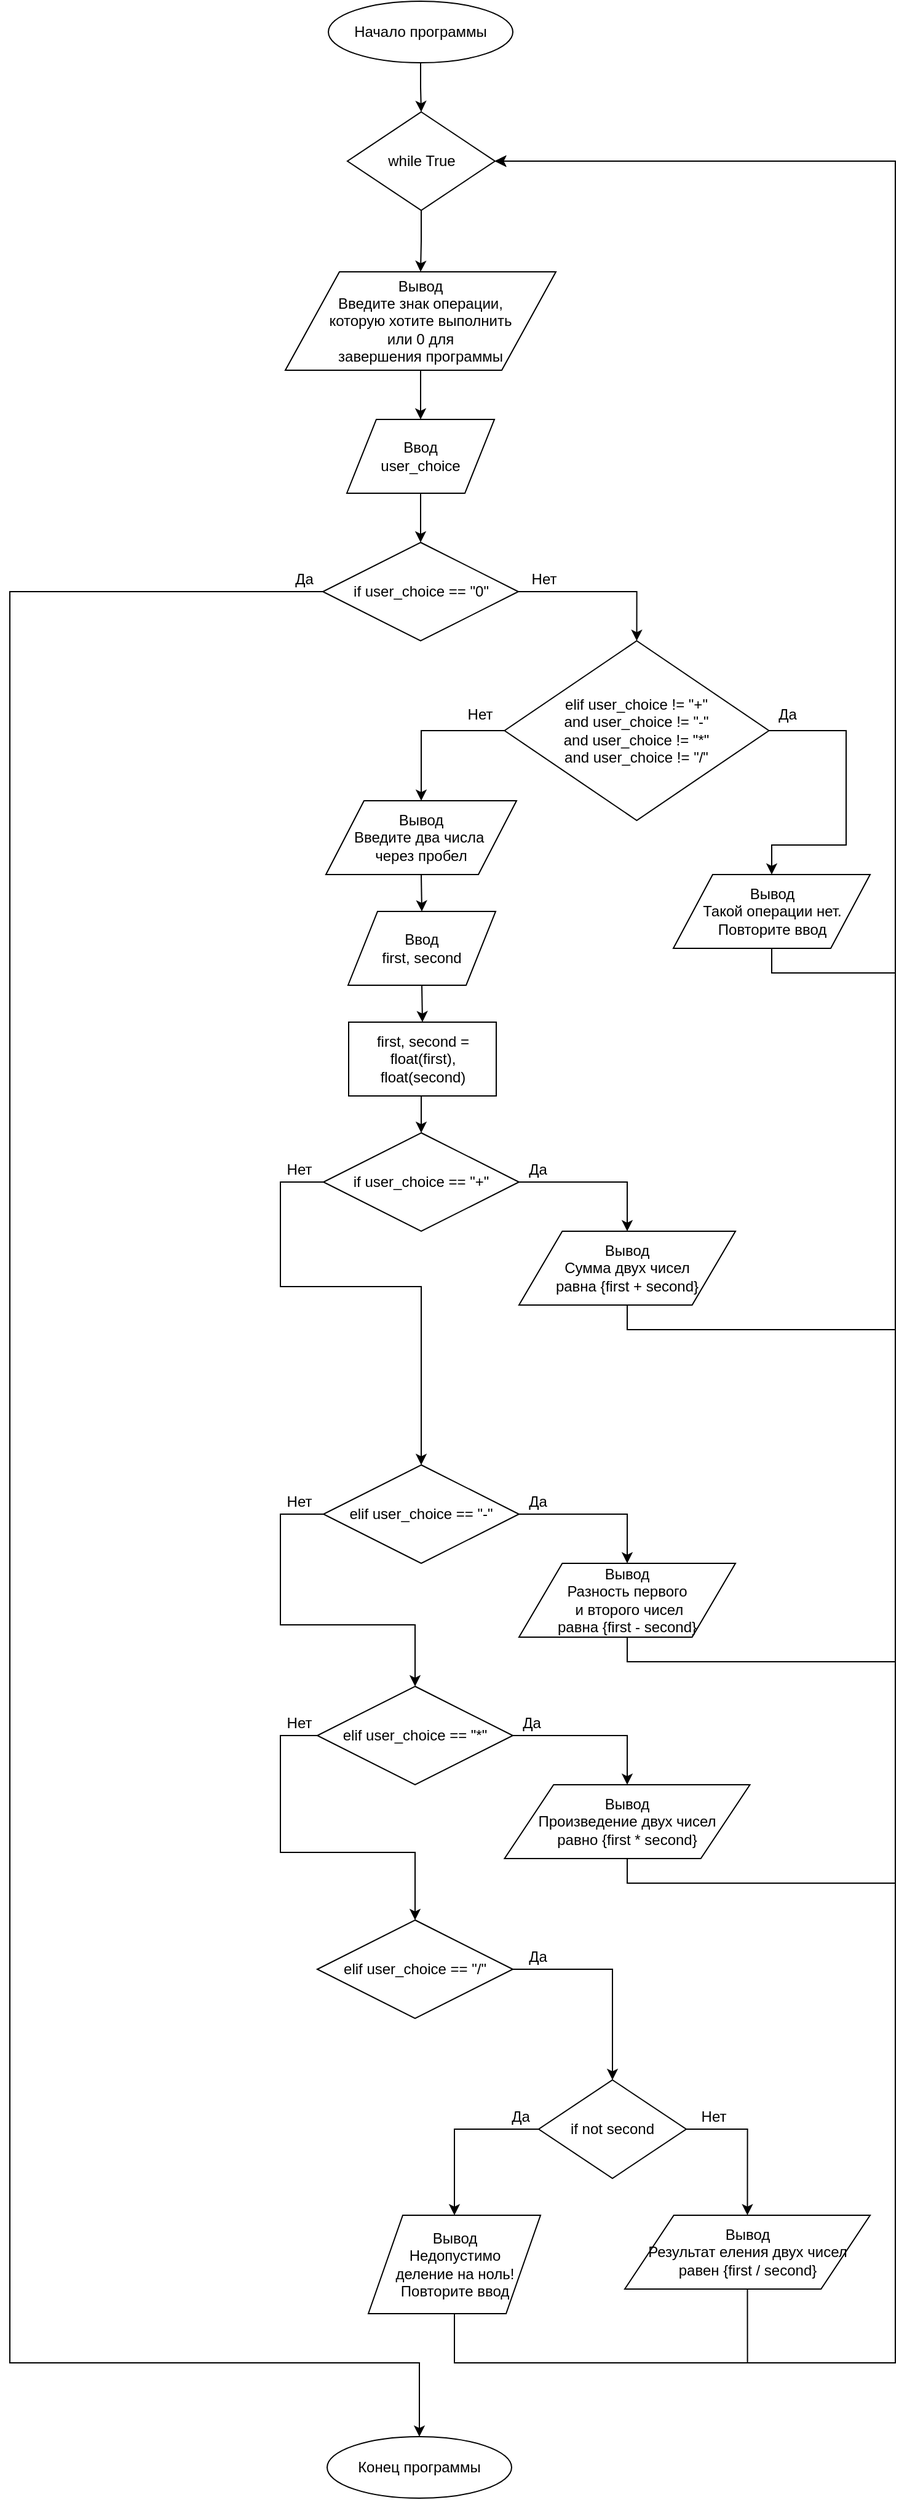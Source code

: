 <mxfile version="13.0.3" type="device" pages="9"><diagram id="ufPp3I-JpXwIWARuHcKt" name="homework_2.1"><mxGraphModel dx="1108" dy="550" grid="1" gridSize="10" guides="1" tooltips="1" connect="1" arrows="1" fold="1" page="1" pageScale="1" pageWidth="827" pageHeight="1169" math="0" shadow="0"><root><mxCell id="0"/><mxCell id="1" parent="0"/><mxCell id="KN9b2tSQE5w8myKoNNgC-92" style="edgeStyle=orthogonalEdgeStyle;rounded=0;orthogonalLoop=1;jettySize=auto;html=1;exitX=0.5;exitY=1;exitDx=0;exitDy=0;entryX=0.5;entryY=0;entryDx=0;entryDy=0;" parent="1" source="KN9b2tSQE5w8myKoNNgC-9" target="KN9b2tSQE5w8myKoNNgC-91" edge="1"><mxGeometry relative="1" as="geometry"/></mxCell><mxCell id="KN9b2tSQE5w8myKoNNgC-9" value="Начало программы" style="ellipse;whiteSpace=wrap;html=1;" parent="1" vertex="1"><mxGeometry x="339" y="20" width="150" height="50" as="geometry"/></mxCell><mxCell id="KN9b2tSQE5w8myKoNNgC-19" style="edgeStyle=orthogonalEdgeStyle;rounded=0;orthogonalLoop=1;jettySize=auto;html=1;exitX=0.5;exitY=1;exitDx=0;exitDy=0;entryX=0.5;entryY=0;entryDx=0;entryDy=0;" parent="1" source="KN9b2tSQE5w8myKoNNgC-14" target="KN9b2tSQE5w8myKoNNgC-18" edge="1"><mxGeometry relative="1" as="geometry"/></mxCell><mxCell id="KN9b2tSQE5w8myKoNNgC-14" value="Вывод&lt;br&gt;Введите знак операции, &lt;br&gt;которую хотите выполнить &lt;br&gt;или 0 для &lt;br&gt;завершения программы" style="shape=parallelogram;perimeter=parallelogramPerimeter;whiteSpace=wrap;html=1;" parent="1" vertex="1"><mxGeometry x="304" y="240" width="220" height="80" as="geometry"/></mxCell><mxCell id="KN9b2tSQE5w8myKoNNgC-25" style="edgeStyle=orthogonalEdgeStyle;rounded=0;orthogonalLoop=1;jettySize=auto;html=1;exitX=0.5;exitY=1;exitDx=0;exitDy=0;entryX=0.5;entryY=0;entryDx=0;entryDy=0;" parent="1" source="KN9b2tSQE5w8myKoNNgC-18" target="KN9b2tSQE5w8myKoNNgC-22" edge="1"><mxGeometry relative="1" as="geometry"/></mxCell><mxCell id="KN9b2tSQE5w8myKoNNgC-18" value="Ввод&lt;br&gt;user_choice" style="shape=parallelogram;perimeter=parallelogramPerimeter;whiteSpace=wrap;html=1;" parent="1" vertex="1"><mxGeometry x="354" y="360" width="120" height="60" as="geometry"/></mxCell><mxCell id="KN9b2tSQE5w8myKoNNgC-109" style="edgeStyle=orthogonalEdgeStyle;rounded=0;orthogonalLoop=1;jettySize=auto;html=1;exitX=0;exitY=0.5;exitDx=0;exitDy=0;entryX=0.5;entryY=0;entryDx=0;entryDy=0;" parent="1" source="KN9b2tSQE5w8myKoNNgC-22" target="KN9b2tSQE5w8myKoNNgC-108" edge="1"><mxGeometry relative="1" as="geometry"><Array as="points"><mxPoint x="80" y="500"/><mxPoint x="80" y="1940"/><mxPoint x="413" y="1940"/></Array></mxGeometry></mxCell><mxCell id="KN9b2tSQE5w8myKoNNgC-114" style="edgeStyle=orthogonalEdgeStyle;rounded=0;orthogonalLoop=1;jettySize=auto;html=1;exitX=1;exitY=0.5;exitDx=0;exitDy=0;entryX=0.5;entryY=0;entryDx=0;entryDy=0;" parent="1" source="KN9b2tSQE5w8myKoNNgC-22" target="KN9b2tSQE5w8myKoNNgC-111" edge="1"><mxGeometry relative="1" as="geometry"/></mxCell><mxCell id="KN9b2tSQE5w8myKoNNgC-22" value="if user_choice == &quot;0&quot;" style="rhombus;whiteSpace=wrap;html=1;" parent="1" vertex="1"><mxGeometry x="334.5" y="460" width="159" height="80" as="geometry"/></mxCell><mxCell id="KN9b2tSQE5w8myKoNNgC-24" value="Нет" style="text;html=1;align=center;verticalAlign=middle;resizable=0;points=[];autosize=1;" parent="1" vertex="1"><mxGeometry x="493.5" y="480" width="40" height="20" as="geometry"/></mxCell><mxCell id="KN9b2tSQE5w8myKoNNgC-34" style="edgeStyle=orthogonalEdgeStyle;rounded=0;orthogonalLoop=1;jettySize=auto;html=1;exitX=0.5;exitY=1;exitDx=0;exitDy=0;entryX=0.5;entryY=0;entryDx=0;entryDy=0;" parent="1" source="KN9b2tSQE5w8myKoNNgC-32" target="KN9b2tSQE5w8myKoNNgC-33" edge="1"><mxGeometry relative="1" as="geometry"/></mxCell><mxCell id="KN9b2tSQE5w8myKoNNgC-32" value="Вывод&lt;br&gt;Введите два числа&amp;nbsp;&lt;br&gt;через пробел" style="shape=parallelogram;perimeter=parallelogramPerimeter;whiteSpace=wrap;html=1;" parent="1" vertex="1"><mxGeometry x="337" y="670" width="155" height="60" as="geometry"/></mxCell><mxCell id="KN9b2tSQE5w8myKoNNgC-70" style="edgeStyle=orthogonalEdgeStyle;rounded=0;orthogonalLoop=1;jettySize=auto;html=1;exitX=0.5;exitY=1;exitDx=0;exitDy=0;entryX=0.5;entryY=0;entryDx=0;entryDy=0;" parent="1" source="KN9b2tSQE5w8myKoNNgC-33" target="KN9b2tSQE5w8myKoNNgC-69" edge="1"><mxGeometry relative="1" as="geometry"/></mxCell><mxCell id="KN9b2tSQE5w8myKoNNgC-33" value="Ввод&lt;br&gt;first, second" style="shape=parallelogram;perimeter=parallelogramPerimeter;whiteSpace=wrap;html=1;" parent="1" vertex="1"><mxGeometry x="355" y="760" width="120" height="60" as="geometry"/></mxCell><mxCell id="KN9b2tSQE5w8myKoNNgC-50" style="edgeStyle=orthogonalEdgeStyle;rounded=0;orthogonalLoop=1;jettySize=auto;html=1;exitX=1;exitY=0.5;exitDx=0;exitDy=0;entryX=0.5;entryY=0;entryDx=0;entryDy=0;" parent="1" source="KN9b2tSQE5w8myKoNNgC-44" target="KN9b2tSQE5w8myKoNNgC-49" edge="1"><mxGeometry relative="1" as="geometry"/></mxCell><mxCell id="KN9b2tSQE5w8myKoNNgC-65" style="edgeStyle=orthogonalEdgeStyle;rounded=0;orthogonalLoop=1;jettySize=auto;html=1;exitX=0;exitY=0.5;exitDx=0;exitDy=0;entryX=0.5;entryY=0;entryDx=0;entryDy=0;" parent="1" source="KN9b2tSQE5w8myKoNNgC-44" target="KN9b2tSQE5w8myKoNNgC-58" edge="1"><mxGeometry relative="1" as="geometry"><Array as="points"><mxPoint x="300" y="980"/><mxPoint x="300" y="1065"/><mxPoint x="415" y="1065"/></Array></mxGeometry></mxCell><mxCell id="KN9b2tSQE5w8myKoNNgC-44" value="if user_choice == &quot;+&quot;" style="rhombus;whiteSpace=wrap;html=1;" parent="1" vertex="1"><mxGeometry x="335" y="940" width="159" height="80" as="geometry"/></mxCell><mxCell id="KN9b2tSQE5w8myKoNNgC-45" value="Да" style="text;html=1;align=center;verticalAlign=middle;resizable=0;points=[];autosize=1;" parent="1" vertex="1"><mxGeometry x="494" y="960" width="30" height="20" as="geometry"/></mxCell><mxCell id="KN9b2tSQE5w8myKoNNgC-106" style="edgeStyle=orthogonalEdgeStyle;rounded=0;orthogonalLoop=1;jettySize=auto;html=1;exitX=0.5;exitY=1;exitDx=0;exitDy=0;entryX=1;entryY=0.5;entryDx=0;entryDy=0;" parent="1" source="KN9b2tSQE5w8myKoNNgC-49" target="KN9b2tSQE5w8myKoNNgC-91" edge="1"><mxGeometry relative="1" as="geometry"><Array as="points"><mxPoint x="582" y="1100"/><mxPoint x="800" y="1100"/><mxPoint x="800" y="150"/></Array></mxGeometry></mxCell><mxCell id="KN9b2tSQE5w8myKoNNgC-49" value="Вывод&lt;br&gt;Сумма двух чисел&lt;br&gt;равна {first + second}" style="shape=parallelogram;perimeter=parallelogramPerimeter;whiteSpace=wrap;html=1;" parent="1" vertex="1"><mxGeometry x="494" y="1020" width="176" height="60" as="geometry"/></mxCell><mxCell id="KN9b2tSQE5w8myKoNNgC-52" value="Да" style="text;html=1;align=center;verticalAlign=middle;resizable=0;points=[];autosize=1;" parent="1" vertex="1"><mxGeometry x="494" y="1230" width="30" height="20" as="geometry"/></mxCell><mxCell id="KN9b2tSQE5w8myKoNNgC-53" value="Нет" style="text;html=1;align=center;verticalAlign=middle;resizable=0;points=[];autosize=1;" parent="1" vertex="1"><mxGeometry x="294.5" y="1230" width="40" height="20" as="geometry"/></mxCell><mxCell id="KN9b2tSQE5w8myKoNNgC-79" style="edgeStyle=orthogonalEdgeStyle;rounded=0;orthogonalLoop=1;jettySize=auto;html=1;exitX=1;exitY=0.5;exitDx=0;exitDy=0;entryX=0.5;entryY=0;entryDx=0;entryDy=0;" parent="1" source="KN9b2tSQE5w8myKoNNgC-56" target="KN9b2tSQE5w8myKoNNgC-76" edge="1"><mxGeometry relative="1" as="geometry"/></mxCell><mxCell id="KN9b2tSQE5w8myKoNNgC-56" value="elif user_choice == &quot;/&quot;" style="rhombus;whiteSpace=wrap;html=1;" parent="1" vertex="1"><mxGeometry x="330" y="1580" width="159" height="80" as="geometry"/></mxCell><mxCell id="KN9b2tSQE5w8myKoNNgC-68" style="edgeStyle=orthogonalEdgeStyle;rounded=0;orthogonalLoop=1;jettySize=auto;html=1;exitX=1;exitY=0.5;exitDx=0;exitDy=0;entryX=0.5;entryY=0;entryDx=0;entryDy=0;" parent="1" source="KN9b2tSQE5w8myKoNNgC-57" target="KN9b2tSQE5w8myKoNNgC-66" edge="1"><mxGeometry relative="1" as="geometry"/></mxCell><mxCell id="KN9b2tSQE5w8myKoNNgC-73" style="edgeStyle=orthogonalEdgeStyle;rounded=0;orthogonalLoop=1;jettySize=auto;html=1;exitX=0;exitY=0.5;exitDx=0;exitDy=0;entryX=0.5;entryY=0;entryDx=0;entryDy=0;" parent="1" source="KN9b2tSQE5w8myKoNNgC-57" target="KN9b2tSQE5w8myKoNNgC-56" edge="1"><mxGeometry relative="1" as="geometry"><Array as="points"><mxPoint x="300" y="1430"/><mxPoint x="300" y="1525"/><mxPoint x="410" y="1525"/></Array></mxGeometry></mxCell><mxCell id="KN9b2tSQE5w8myKoNNgC-57" value="elif user_choice == &quot;*&quot;" style="rhombus;whiteSpace=wrap;html=1;" parent="1" vertex="1"><mxGeometry x="330" y="1390" width="159" height="80" as="geometry"/></mxCell><mxCell id="KN9b2tSQE5w8myKoNNgC-62" style="edgeStyle=orthogonalEdgeStyle;rounded=0;orthogonalLoop=1;jettySize=auto;html=1;exitX=1;exitY=0.5;exitDx=0;exitDy=0;entryX=0.5;entryY=0;entryDx=0;entryDy=0;" parent="1" source="KN9b2tSQE5w8myKoNNgC-58" target="KN9b2tSQE5w8myKoNNgC-61" edge="1"><mxGeometry relative="1" as="geometry"/></mxCell><mxCell id="KN9b2tSQE5w8myKoNNgC-63" style="edgeStyle=orthogonalEdgeStyle;rounded=0;orthogonalLoop=1;jettySize=auto;html=1;exitX=0;exitY=0.5;exitDx=0;exitDy=0;entryX=0.5;entryY=0;entryDx=0;entryDy=0;" parent="1" source="KN9b2tSQE5w8myKoNNgC-58" target="KN9b2tSQE5w8myKoNNgC-57" edge="1"><mxGeometry relative="1" as="geometry"><Array as="points"><mxPoint x="300" y="1250"/><mxPoint x="300" y="1340"/><mxPoint x="410" y="1340"/></Array></mxGeometry></mxCell><mxCell id="KN9b2tSQE5w8myKoNNgC-58" value="elif user_choice == &quot;-&quot;" style="rhombus;whiteSpace=wrap;html=1;" parent="1" vertex="1"><mxGeometry x="335" y="1210" width="159" height="80" as="geometry"/></mxCell><mxCell id="KN9b2tSQE5w8myKoNNgC-105" style="edgeStyle=orthogonalEdgeStyle;rounded=0;orthogonalLoop=1;jettySize=auto;html=1;exitX=0.5;exitY=1;exitDx=0;exitDy=0;entryX=1;entryY=0.5;entryDx=0;entryDy=0;" parent="1" source="KN9b2tSQE5w8myKoNNgC-61" target="KN9b2tSQE5w8myKoNNgC-91" edge="1"><mxGeometry relative="1" as="geometry"><Array as="points"><mxPoint x="582" y="1370"/><mxPoint x="800" y="1370"/><mxPoint x="800" y="150"/></Array></mxGeometry></mxCell><mxCell id="KN9b2tSQE5w8myKoNNgC-61" value="Вывод&lt;br&gt;Разность первого&lt;br&gt;&amp;nbsp;и второго чисел&lt;br&gt;равна {first - second}" style="shape=parallelogram;perimeter=parallelogramPerimeter;whiteSpace=wrap;html=1;" parent="1" vertex="1"><mxGeometry x="494" y="1290" width="176" height="60" as="geometry"/></mxCell><mxCell id="KN9b2tSQE5w8myKoNNgC-55" value="Нет" style="text;html=1;align=center;verticalAlign=middle;resizable=0;points=[];autosize=1;" parent="1" vertex="1"><mxGeometry x="294.5" y="960" width="40" height="20" as="geometry"/></mxCell><mxCell id="KN9b2tSQE5w8myKoNNgC-96" style="edgeStyle=orthogonalEdgeStyle;rounded=0;orthogonalLoop=1;jettySize=auto;html=1;exitX=0.5;exitY=1;exitDx=0;exitDy=0;entryX=1;entryY=0.5;entryDx=0;entryDy=0;" parent="1" source="KN9b2tSQE5w8myKoNNgC-66" target="KN9b2tSQE5w8myKoNNgC-91" edge="1"><mxGeometry relative="1" as="geometry"><Array as="points"><mxPoint x="582" y="1550"/><mxPoint x="800" y="1550"/><mxPoint x="800" y="150"/></Array></mxGeometry></mxCell><mxCell id="KN9b2tSQE5w8myKoNNgC-66" value="Вывод&lt;br&gt;Произведение двух чисел&lt;br&gt;равно {first * second}" style="shape=parallelogram;perimeter=parallelogramPerimeter;whiteSpace=wrap;html=1;" parent="1" vertex="1"><mxGeometry x="482.25" y="1470" width="199.5" height="60" as="geometry"/></mxCell><mxCell id="KN9b2tSQE5w8myKoNNgC-67" value="Да" style="text;html=1;align=center;verticalAlign=middle;resizable=0;points=[];autosize=1;" parent="1" vertex="1"><mxGeometry x="489" y="1410" width="30" height="20" as="geometry"/></mxCell><mxCell id="KN9b2tSQE5w8myKoNNgC-122" style="edgeStyle=orthogonalEdgeStyle;rounded=0;orthogonalLoop=1;jettySize=auto;html=1;exitX=0.5;exitY=1;exitDx=0;exitDy=0;entryX=0.5;entryY=0;entryDx=0;entryDy=0;" parent="1" source="KN9b2tSQE5w8myKoNNgC-69" target="KN9b2tSQE5w8myKoNNgC-44" edge="1"><mxGeometry relative="1" as="geometry"/></mxCell><mxCell id="KN9b2tSQE5w8myKoNNgC-69" value="first, second = float(first), float(second)" style="rounded=0;whiteSpace=wrap;html=1;" parent="1" vertex="1"><mxGeometry x="355.5" y="850" width="120" height="60" as="geometry"/></mxCell><mxCell id="KN9b2tSQE5w8myKoNNgC-74" value="Нет" style="text;html=1;align=center;verticalAlign=middle;resizable=0;points=[];autosize=1;" parent="1" vertex="1"><mxGeometry x="295" y="1410" width="40" height="20" as="geometry"/></mxCell><mxCell id="KN9b2tSQE5w8myKoNNgC-94" style="edgeStyle=orthogonalEdgeStyle;rounded=0;orthogonalLoop=1;jettySize=auto;html=1;exitX=0.5;exitY=1;exitDx=0;exitDy=0;entryX=1;entryY=0.5;entryDx=0;entryDy=0;" parent="1" source="KN9b2tSQE5w8myKoNNgC-75" target="KN9b2tSQE5w8myKoNNgC-91" edge="1"><mxGeometry relative="1" as="geometry"><Array as="points"><mxPoint x="680" y="1940"/><mxPoint x="800" y="1940"/><mxPoint x="800" y="150"/></Array></mxGeometry></mxCell><mxCell id="KN9b2tSQE5w8myKoNNgC-75" value="Вывод&lt;br&gt;Результат еления двух чисел&lt;br&gt;равен {first / second}" style="shape=parallelogram;perimeter=parallelogramPerimeter;whiteSpace=wrap;html=1;" parent="1" vertex="1"><mxGeometry x="580" y="1820" width="199.5" height="60" as="geometry"/></mxCell><mxCell id="KN9b2tSQE5w8myKoNNgC-85" style="edgeStyle=orthogonalEdgeStyle;rounded=0;orthogonalLoop=1;jettySize=auto;html=1;exitX=0;exitY=0.5;exitDx=0;exitDy=0;entryX=0.5;entryY=0;entryDx=0;entryDy=0;" parent="1" source="KN9b2tSQE5w8myKoNNgC-76" target="KN9b2tSQE5w8myKoNNgC-82" edge="1"><mxGeometry relative="1" as="geometry"/></mxCell><mxCell id="KN9b2tSQE5w8myKoNNgC-88" style="edgeStyle=orthogonalEdgeStyle;rounded=0;orthogonalLoop=1;jettySize=auto;html=1;exitX=1;exitY=0.5;exitDx=0;exitDy=0;entryX=0.5;entryY=0;entryDx=0;entryDy=0;" parent="1" source="KN9b2tSQE5w8myKoNNgC-76" target="KN9b2tSQE5w8myKoNNgC-75" edge="1"><mxGeometry relative="1" as="geometry"/></mxCell><mxCell id="KN9b2tSQE5w8myKoNNgC-76" value="if not second" style="rhombus;whiteSpace=wrap;html=1;" parent="1" vertex="1"><mxGeometry x="510" y="1710" width="120" height="80" as="geometry"/></mxCell><mxCell id="KN9b2tSQE5w8myKoNNgC-77" value="Да" style="text;html=1;align=center;verticalAlign=middle;resizable=0;points=[];autosize=1;" parent="1" vertex="1"><mxGeometry x="480" y="1730" width="30" height="20" as="geometry"/></mxCell><mxCell id="KN9b2tSQE5w8myKoNNgC-78" value="Нет" style="text;html=1;align=center;verticalAlign=middle;resizable=0;points=[];autosize=1;" parent="1" vertex="1"><mxGeometry x="631.5" y="1730" width="40" height="20" as="geometry"/></mxCell><mxCell id="KN9b2tSQE5w8myKoNNgC-80" value="Да" style="text;html=1;align=center;verticalAlign=middle;resizable=0;points=[];autosize=1;" parent="1" vertex="1"><mxGeometry x="493.5" y="1600" width="30" height="20" as="geometry"/></mxCell><mxCell id="KN9b2tSQE5w8myKoNNgC-95" style="edgeStyle=orthogonalEdgeStyle;rounded=0;orthogonalLoop=1;jettySize=auto;html=1;exitX=0.5;exitY=1;exitDx=0;exitDy=0;entryX=1;entryY=0.5;entryDx=0;entryDy=0;" parent="1" source="KN9b2tSQE5w8myKoNNgC-82" target="KN9b2tSQE5w8myKoNNgC-91" edge="1"><mxGeometry relative="1" as="geometry"><Array as="points"><mxPoint x="442" y="1940"/><mxPoint x="800" y="1940"/><mxPoint x="800" y="150"/></Array></mxGeometry></mxCell><mxCell id="KN9b2tSQE5w8myKoNNgC-82" value="Вывод&lt;br&gt;Недопустимо &lt;br&gt;деление на ноль!&lt;br&gt;Повторите ввод" style="shape=parallelogram;perimeter=parallelogramPerimeter;whiteSpace=wrap;html=1;" parent="1" vertex="1"><mxGeometry x="371.5" y="1820" width="140" height="80" as="geometry"/></mxCell><mxCell id="KN9b2tSQE5w8myKoNNgC-93" style="edgeStyle=orthogonalEdgeStyle;rounded=0;orthogonalLoop=1;jettySize=auto;html=1;exitX=0.5;exitY=1;exitDx=0;exitDy=0;entryX=0.5;entryY=0;entryDx=0;entryDy=0;" parent="1" source="KN9b2tSQE5w8myKoNNgC-91" target="KN9b2tSQE5w8myKoNNgC-14" edge="1"><mxGeometry relative="1" as="geometry"/></mxCell><mxCell id="KN9b2tSQE5w8myKoNNgC-91" value="while True" style="rhombus;whiteSpace=wrap;html=1;" parent="1" vertex="1"><mxGeometry x="354.5" y="110" width="120" height="80" as="geometry"/></mxCell><mxCell id="KN9b2tSQE5w8myKoNNgC-108" value="Конец программы" style="ellipse;whiteSpace=wrap;html=1;" parent="1" vertex="1"><mxGeometry x="338" y="2000" width="150" height="50" as="geometry"/></mxCell><mxCell id="KN9b2tSQE5w8myKoNNgC-110" value="Да" style="text;html=1;align=center;verticalAlign=middle;resizable=0;points=[];autosize=1;" parent="1" vertex="1"><mxGeometry x="304" y="480" width="30" height="20" as="geometry"/></mxCell><mxCell id="KN9b2tSQE5w8myKoNNgC-116" style="edgeStyle=orthogonalEdgeStyle;rounded=0;orthogonalLoop=1;jettySize=auto;html=1;exitX=0;exitY=0.5;exitDx=0;exitDy=0;entryX=0.5;entryY=0;entryDx=0;entryDy=0;" parent="1" source="KN9b2tSQE5w8myKoNNgC-111" target="KN9b2tSQE5w8myKoNNgC-32" edge="1"><mxGeometry relative="1" as="geometry"/></mxCell><mxCell id="KN9b2tSQE5w8myKoNNgC-119" style="edgeStyle=orthogonalEdgeStyle;rounded=0;orthogonalLoop=1;jettySize=auto;html=1;exitX=1;exitY=0.5;exitDx=0;exitDy=0;entryX=0.5;entryY=0;entryDx=0;entryDy=0;" parent="1" source="KN9b2tSQE5w8myKoNNgC-111" target="KN9b2tSQE5w8myKoNNgC-117" edge="1"><mxGeometry relative="1" as="geometry"><Array as="points"><mxPoint x="760" y="613"/><mxPoint x="760" y="706"/><mxPoint x="700" y="706"/></Array></mxGeometry></mxCell><mxCell id="KN9b2tSQE5w8myKoNNgC-111" value="elif user_choice != &quot;+&quot; &lt;br&gt;and user_choice != &quot;-&quot;&lt;br&gt;and user_choice != &quot;*&quot;&lt;br&gt;and user_choice != &quot;/&quot;" style="rhombus;whiteSpace=wrap;html=1;" parent="1" vertex="1"><mxGeometry x="482.25" y="540" width="215" height="146" as="geometry"/></mxCell><mxCell id="KN9b2tSQE5w8myKoNNgC-112" value="Да" style="text;html=1;align=center;verticalAlign=middle;resizable=0;points=[];autosize=1;" parent="1" vertex="1"><mxGeometry x="697.25" y="590" width="30" height="20" as="geometry"/></mxCell><mxCell id="KN9b2tSQE5w8myKoNNgC-113" value="Нет" style="text;html=1;align=center;verticalAlign=middle;resizable=0;points=[];autosize=1;" parent="1" vertex="1"><mxGeometry x="442.25" y="590" width="40" height="20" as="geometry"/></mxCell><mxCell id="KN9b2tSQE5w8myKoNNgC-121" style="edgeStyle=orthogonalEdgeStyle;rounded=0;orthogonalLoop=1;jettySize=auto;html=1;exitX=0.5;exitY=1;exitDx=0;exitDy=0;entryX=1;entryY=0.5;entryDx=0;entryDy=0;" parent="1" source="KN9b2tSQE5w8myKoNNgC-117" target="KN9b2tSQE5w8myKoNNgC-91" edge="1"><mxGeometry relative="1" as="geometry"><Array as="points"><mxPoint x="700" y="810"/><mxPoint x="800" y="810"/><mxPoint x="800" y="150"/></Array></mxGeometry></mxCell><mxCell id="KN9b2tSQE5w8myKoNNgC-117" value="Вывод&lt;br&gt;Такой операции нет.&lt;br&gt;Повторите ввод" style="shape=parallelogram;perimeter=parallelogramPerimeter;whiteSpace=wrap;html=1;" parent="1" vertex="1"><mxGeometry x="619.5" y="730" width="160" height="60" as="geometry"/></mxCell></root></mxGraphModel></diagram><diagram id="vNNEJ3WuMOEcHzZO3Pr4" name="homework_2.2"><mxGraphModel dx="1108" dy="550" grid="1" gridSize="10" guides="1" tooltips="1" connect="1" arrows="1" fold="1" page="1" pageScale="1" pageWidth="827" pageHeight="1169" math="0" shadow="0"><root><mxCell id="5-rS8TAgyMdSbZWJGu04-0"/><mxCell id="5-rS8TAgyMdSbZWJGu04-1" parent="5-rS8TAgyMdSbZWJGu04-0"/><mxCell id="5-rS8TAgyMdSbZWJGu04-80" style="edgeStyle=orthogonalEdgeStyle;rounded=0;orthogonalLoop=1;jettySize=auto;html=1;exitX=0.5;exitY=1;exitDx=0;exitDy=0;entryX=0.5;entryY=0;entryDx=0;entryDy=0;" parent="5-rS8TAgyMdSbZWJGu04-1" source="5-rS8TAgyMdSbZWJGu04-78" target="5-rS8TAgyMdSbZWJGu04-79" edge="1"><mxGeometry relative="1" as="geometry"/></mxCell><mxCell id="5-rS8TAgyMdSbZWJGu04-78" value="Начало программы" style="ellipse;whiteSpace=wrap;html=1;" parent="5-rS8TAgyMdSbZWJGu04-1" vertex="1"><mxGeometry x="339" y="30" width="150" height="50" as="geometry"/></mxCell><mxCell id="5-rS8TAgyMdSbZWJGu04-82" style="edgeStyle=orthogonalEdgeStyle;rounded=0;orthogonalLoop=1;jettySize=auto;html=1;exitX=0.5;exitY=1;exitDx=0;exitDy=0;entryX=0.5;entryY=0;entryDx=0;entryDy=0;" parent="5-rS8TAgyMdSbZWJGu04-1" source="5-rS8TAgyMdSbZWJGu04-79" target="5-rS8TAgyMdSbZWJGu04-81" edge="1"><mxGeometry relative="1" as="geometry"/></mxCell><mxCell id="5-rS8TAgyMdSbZWJGu04-79" value="Ввод&lt;br&gt;Введите натуральное число" style="shape=parallelogram;perimeter=parallelogramPerimeter;whiteSpace=wrap;html=1;" parent="5-rS8TAgyMdSbZWJGu04-1" vertex="1"><mxGeometry x="299" y="120" width="230" height="50" as="geometry"/></mxCell><mxCell id="5-rS8TAgyMdSbZWJGu04-84" style="edgeStyle=orthogonalEdgeStyle;rounded=0;orthogonalLoop=1;jettySize=auto;html=1;exitX=0.5;exitY=1;exitDx=0;exitDy=0;entryX=0.5;entryY=0;entryDx=0;entryDy=0;" parent="5-rS8TAgyMdSbZWJGu04-1" source="5-rS8TAgyMdSbZWJGu04-81" target="5-rS8TAgyMdSbZWJGu04-83" edge="1"><mxGeometry relative="1" as="geometry"/></mxCell><mxCell id="5-rS8TAgyMdSbZWJGu04-81" value="Ввод&lt;br&gt;num" style="shape=parallelogram;perimeter=parallelogramPerimeter;whiteSpace=wrap;html=1;" parent="5-rS8TAgyMdSbZWJGu04-1" vertex="1"><mxGeometry x="354" y="210" width="120" height="50" as="geometry"/></mxCell><mxCell id="5-rS8TAgyMdSbZWJGu04-86" style="edgeStyle=orthogonalEdgeStyle;rounded=0;orthogonalLoop=1;jettySize=auto;html=1;exitX=0.5;exitY=1;exitDx=0;exitDy=0;entryX=0.5;entryY=0;entryDx=0;entryDy=0;" parent="5-rS8TAgyMdSbZWJGu04-1" source="5-rS8TAgyMdSbZWJGu04-83" target="5-rS8TAgyMdSbZWJGu04-85" edge="1"><mxGeometry relative="1" as="geometry"/></mxCell><mxCell id="5-rS8TAgyMdSbZWJGu04-83" value="num = int(num)&lt;br&gt;odd_counter = 0&lt;br&gt;even_counter = 0" style="rounded=0;whiteSpace=wrap;html=1;" parent="5-rS8TAgyMdSbZWJGu04-1" vertex="1"><mxGeometry x="354" y="300" width="120" height="60" as="geometry"/></mxCell><mxCell id="5-rS8TAgyMdSbZWJGu04-89" style="edgeStyle=orthogonalEdgeStyle;rounded=0;orthogonalLoop=1;jettySize=auto;html=1;exitX=0.5;exitY=1;exitDx=0;exitDy=0;entryX=0.5;entryY=0;entryDx=0;entryDy=0;" parent="5-rS8TAgyMdSbZWJGu04-1" source="5-rS8TAgyMdSbZWJGu04-85" target="5-rS8TAgyMdSbZWJGu04-88" edge="1"><mxGeometry relative="1" as="geometry"/></mxCell><mxCell id="5-rS8TAgyMdSbZWJGu04-101" style="edgeStyle=orthogonalEdgeStyle;rounded=0;orthogonalLoop=1;jettySize=auto;html=1;exitX=1;exitY=0.5;exitDx=0;exitDy=0;entryX=0.5;entryY=0;entryDx=0;entryDy=0;" parent="5-rS8TAgyMdSbZWJGu04-1" source="5-rS8TAgyMdSbZWJGu04-85" target="5-rS8TAgyMdSbZWJGu04-100" edge="1"><mxGeometry relative="1" as="geometry"><Array as="points"><mxPoint x="650" y="440"/><mxPoint x="650" y="800"/><mxPoint x="414" y="800"/></Array></mxGeometry></mxCell><mxCell id="5-rS8TAgyMdSbZWJGu04-85" value="while num" style="rhombus;whiteSpace=wrap;html=1;" parent="5-rS8TAgyMdSbZWJGu04-1" vertex="1"><mxGeometry x="337" y="400" width="154" height="80" as="geometry"/></mxCell><mxCell id="5-rS8TAgyMdSbZWJGu04-93" style="edgeStyle=orthogonalEdgeStyle;rounded=0;orthogonalLoop=1;jettySize=auto;html=1;exitX=0.5;exitY=1;exitDx=0;exitDy=0;entryX=0.5;entryY=0;entryDx=0;entryDy=0;" parent="5-rS8TAgyMdSbZWJGu04-1" source="5-rS8TAgyMdSbZWJGu04-88" target="5-rS8TAgyMdSbZWJGu04-90" edge="1"><mxGeometry relative="1" as="geometry"/></mxCell><mxCell id="5-rS8TAgyMdSbZWJGu04-88" value="temp_num = num % 10&lt;br&gt;num //= 10" style="rounded=0;whiteSpace=wrap;html=1;" parent="5-rS8TAgyMdSbZWJGu04-1" vertex="1"><mxGeometry x="329" y="510" width="170" height="60" as="geometry"/></mxCell><mxCell id="5-rS8TAgyMdSbZWJGu04-96" style="edgeStyle=orthogonalEdgeStyle;rounded=0;orthogonalLoop=1;jettySize=auto;html=1;exitX=0;exitY=0.5;exitDx=0;exitDy=0;entryX=0.5;entryY=0;entryDx=0;entryDy=0;" parent="5-rS8TAgyMdSbZWJGu04-1" source="5-rS8TAgyMdSbZWJGu04-90" target="5-rS8TAgyMdSbZWJGu04-94" edge="1"><mxGeometry relative="1" as="geometry"/></mxCell><mxCell id="5-rS8TAgyMdSbZWJGu04-97" style="edgeStyle=orthogonalEdgeStyle;rounded=0;orthogonalLoop=1;jettySize=auto;html=1;exitX=1;exitY=0.5;exitDx=0;exitDy=0;entryX=0.5;entryY=0;entryDx=0;entryDy=0;" parent="5-rS8TAgyMdSbZWJGu04-1" source="5-rS8TAgyMdSbZWJGu04-90" target="5-rS8TAgyMdSbZWJGu04-95" edge="1"><mxGeometry relative="1" as="geometry"/></mxCell><mxCell id="5-rS8TAgyMdSbZWJGu04-90" value="if not temp_num % 2" style="rhombus;whiteSpace=wrap;html=1;" parent="5-rS8TAgyMdSbZWJGu04-1" vertex="1"><mxGeometry x="339" y="610" width="150" height="80" as="geometry"/></mxCell><mxCell id="5-rS8TAgyMdSbZWJGu04-91" value="Да" style="text;html=1;align=center;verticalAlign=middle;resizable=0;points=[];autosize=1;" parent="5-rS8TAgyMdSbZWJGu04-1" vertex="1"><mxGeometry x="489" y="630" width="30" height="20" as="geometry"/></mxCell><mxCell id="5-rS8TAgyMdSbZWJGu04-92" value="Нет" style="text;html=1;align=center;verticalAlign=middle;resizable=0;points=[];autosize=1;" parent="5-rS8TAgyMdSbZWJGu04-1" vertex="1"><mxGeometry x="299" y="630" width="40" height="20" as="geometry"/></mxCell><mxCell id="5-rS8TAgyMdSbZWJGu04-98" style="edgeStyle=orthogonalEdgeStyle;rounded=0;orthogonalLoop=1;jettySize=auto;html=1;exitX=0.5;exitY=1;exitDx=0;exitDy=0;entryX=0;entryY=0.5;entryDx=0;entryDy=0;" parent="5-rS8TAgyMdSbZWJGu04-1" source="5-rS8TAgyMdSbZWJGu04-94" target="5-rS8TAgyMdSbZWJGu04-85" edge="1"><mxGeometry relative="1" as="geometry"><Array as="points"><mxPoint x="260" y="770"/><mxPoint x="170" y="770"/><mxPoint x="170" y="440"/></Array></mxGeometry></mxCell><mxCell id="5-rS8TAgyMdSbZWJGu04-94" value="odd_counter += 1" style="rounded=0;whiteSpace=wrap;html=1;" parent="5-rS8TAgyMdSbZWJGu04-1" vertex="1"><mxGeometry x="200" y="690" width="120" height="60" as="geometry"/></mxCell><mxCell id="5-rS8TAgyMdSbZWJGu04-99" style="edgeStyle=orthogonalEdgeStyle;rounded=0;orthogonalLoop=1;jettySize=auto;html=1;exitX=0.5;exitY=1;exitDx=0;exitDy=0;entryX=0;entryY=0.5;entryDx=0;entryDy=0;" parent="5-rS8TAgyMdSbZWJGu04-1" source="5-rS8TAgyMdSbZWJGu04-95" target="5-rS8TAgyMdSbZWJGu04-85" edge="1"><mxGeometry relative="1" as="geometry"><Array as="points"><mxPoint x="570" y="770"/><mxPoint x="170" y="770"/><mxPoint x="170" y="440"/></Array></mxGeometry></mxCell><mxCell id="5-rS8TAgyMdSbZWJGu04-95" value="even_counter += 1" style="rounded=0;whiteSpace=wrap;html=1;" parent="5-rS8TAgyMdSbZWJGu04-1" vertex="1"><mxGeometry x="510" y="690" width="120" height="60" as="geometry"/></mxCell><mxCell id="5-rS8TAgyMdSbZWJGu04-103" style="edgeStyle=orthogonalEdgeStyle;rounded=0;orthogonalLoop=1;jettySize=auto;html=1;exitX=0.5;exitY=1;exitDx=0;exitDy=0;entryX=0.5;entryY=0;entryDx=0;entryDy=0;" parent="5-rS8TAgyMdSbZWJGu04-1" source="5-rS8TAgyMdSbZWJGu04-100" target="5-rS8TAgyMdSbZWJGu04-102" edge="1"><mxGeometry relative="1" as="geometry"/></mxCell><mxCell id="5-rS8TAgyMdSbZWJGu04-100" value="Вывод&lt;br&gt;Количество нечетных цифр &lt;br&gt;{odd_counter}&lt;br&gt;Количество четных цифр &lt;br&gt;{even_counter}" style="shape=parallelogram;perimeter=parallelogramPerimeter;whiteSpace=wrap;html=1;" parent="5-rS8TAgyMdSbZWJGu04-1" vertex="1"><mxGeometry x="294" y="830" width="240" height="80" as="geometry"/></mxCell><mxCell id="5-rS8TAgyMdSbZWJGu04-102" value="Конец программы" style="ellipse;whiteSpace=wrap;html=1;" parent="5-rS8TAgyMdSbZWJGu04-1" vertex="1"><mxGeometry x="339" y="950" width="150" height="50" as="geometry"/></mxCell></root></mxGraphModel></diagram><diagram id="VmnwBVYU9Z9rg0eEEhtK" name="homework_2.3"><mxGraphModel dx="1108" dy="550" grid="1" gridSize="10" guides="1" tooltips="1" connect="1" arrows="1" fold="1" page="1" pageScale="1" pageWidth="827" pageHeight="1169" math="0" shadow="0"><root><mxCell id="AU9Uy5VoJKF1TZF7ptqJ-0"/><mxCell id="AU9Uy5VoJKF1TZF7ptqJ-1" parent="AU9Uy5VoJKF1TZF7ptqJ-0"/><mxCell id="AU9Uy5VoJKF1TZF7ptqJ-5" style="edgeStyle=orthogonalEdgeStyle;rounded=0;orthogonalLoop=1;jettySize=auto;html=1;exitX=0.5;exitY=1;exitDx=0;exitDy=0;entryX=0.5;entryY=0;entryDx=0;entryDy=0;" parent="AU9Uy5VoJKF1TZF7ptqJ-1" source="AU9Uy5VoJKF1TZF7ptqJ-2" target="AU9Uy5VoJKF1TZF7ptqJ-3" edge="1"><mxGeometry relative="1" as="geometry"/></mxCell><mxCell id="AU9Uy5VoJKF1TZF7ptqJ-2" value="Начало программы" style="ellipse;whiteSpace=wrap;html=1;" parent="AU9Uy5VoJKF1TZF7ptqJ-1" vertex="1"><mxGeometry x="568" y="40" width="150" height="50" as="geometry"/></mxCell><mxCell id="AU9Uy5VoJKF1TZF7ptqJ-6" style="edgeStyle=orthogonalEdgeStyle;rounded=0;orthogonalLoop=1;jettySize=auto;html=1;exitX=0.5;exitY=1;exitDx=0;exitDy=0;entryX=0.5;entryY=0;entryDx=0;entryDy=0;" parent="AU9Uy5VoJKF1TZF7ptqJ-1" source="AU9Uy5VoJKF1TZF7ptqJ-3" target="AU9Uy5VoJKF1TZF7ptqJ-4" edge="1"><mxGeometry relative="1" as="geometry"/></mxCell><mxCell id="AU9Uy5VoJKF1TZF7ptqJ-3" value="Вывод&lt;br&gt;Введите любое число" style="shape=parallelogram;perimeter=parallelogramPerimeter;whiteSpace=wrap;html=1;" parent="AU9Uy5VoJKF1TZF7ptqJ-1" vertex="1"><mxGeometry x="550" y="120" width="186" height="60" as="geometry"/></mxCell><mxCell id="P_2Hhl6d8-wzuIpvMMMI-28" style="edgeStyle=orthogonalEdgeStyle;rounded=0;orthogonalLoop=1;jettySize=auto;html=1;exitX=0.5;exitY=1;exitDx=0;exitDy=0;entryX=0.5;entryY=0;entryDx=0;entryDy=0;" parent="AU9Uy5VoJKF1TZF7ptqJ-1" source="AU9Uy5VoJKF1TZF7ptqJ-4" target="P_2Hhl6d8-wzuIpvMMMI-27" edge="1"><mxGeometry relative="1" as="geometry"/></mxCell><mxCell id="AU9Uy5VoJKF1TZF7ptqJ-4" value="Ввод&lt;br&gt;num" style="shape=parallelogram;perimeter=parallelogramPerimeter;whiteSpace=wrap;html=1;" parent="AU9Uy5VoJKF1TZF7ptqJ-1" vertex="1"><mxGeometry x="583" y="210" width="120" height="60" as="geometry"/></mxCell><mxCell id="P_2Hhl6d8-wzuIpvMMMI-30" style="edgeStyle=orthogonalEdgeStyle;rounded=0;orthogonalLoop=1;jettySize=auto;html=1;exitX=0.5;exitY=1;exitDx=0;exitDy=0;entryX=0.5;entryY=0;entryDx=0;entryDy=0;" parent="AU9Uy5VoJKF1TZF7ptqJ-1" source="S-AZk4LpxxsUC7qhttvw-2" target="P_2Hhl6d8-wzuIpvMMMI-13" edge="1"><mxGeometry relative="1" as="geometry"><mxPoint x="643" y="450" as="sourcePoint"/></mxGeometry></mxCell><mxCell id="P_2Hhl6d8-wzuIpvMMMI-12" value="Конец reverse_number" style="ellipse;whiteSpace=wrap;html=1;" parent="AU9Uy5VoJKF1TZF7ptqJ-1" vertex="1"><mxGeometry x="89" y="290" width="150" height="50" as="geometry"/></mxCell><mxCell id="P_2Hhl6d8-wzuIpvMMMI-13" value="Конец программы" style="ellipse;whiteSpace=wrap;html=1;" parent="AU9Uy5VoJKF1TZF7ptqJ-1" vertex="1"><mxGeometry x="568" y="490" width="150" height="50" as="geometry"/></mxCell><mxCell id="P_2Hhl6d8-wzuIpvMMMI-24" style="edgeStyle=orthogonalEdgeStyle;rounded=0;orthogonalLoop=1;jettySize=auto;html=1;exitX=0.5;exitY=1;exitDx=0;exitDy=0;entryX=0.5;entryY=0;entryDx=0;entryDy=0;" parent="AU9Uy5VoJKF1TZF7ptqJ-1" source="P_2Hhl6d8-wzuIpvMMMI-16" target="P_2Hhl6d8-wzuIpvMMMI-20" edge="1"><mxGeometry relative="1" as="geometry"/></mxCell><mxCell id="P_2Hhl6d8-wzuIpvMMMI-16" value="reverse_number(number)" style="ellipse;whiteSpace=wrap;html=1;" parent="AU9Uy5VoJKF1TZF7ptqJ-1" vertex="1"><mxGeometry x="89" y="40" width="150" height="50" as="geometry"/></mxCell><mxCell id="S-AZk4LpxxsUC7qhttvw-0" style="edgeStyle=orthogonalEdgeStyle;rounded=0;orthogonalLoop=1;jettySize=auto;html=1;exitX=0;exitY=0.5;exitDx=0;exitDy=0;entryX=0.5;entryY=0;entryDx=0;entryDy=0;" parent="AU9Uy5VoJKF1TZF7ptqJ-1" source="P_2Hhl6d8-wzuIpvMMMI-20" target="P_2Hhl6d8-wzuIpvMMMI-12" edge="1"><mxGeometry relative="1" as="geometry"><Array as="points"><mxPoint x="60" y="160"/><mxPoint x="60" y="270"/><mxPoint x="164" y="270"/></Array></mxGeometry></mxCell><mxCell id="P_2Hhl6d8-wzuIpvMMMI-20" value="if number" style="rhombus;whiteSpace=wrap;html=1;" parent="AU9Uy5VoJKF1TZF7ptqJ-1" vertex="1"><mxGeometry x="104" y="120" width="120" height="80" as="geometry"/></mxCell><mxCell id="P_2Hhl6d8-wzuIpvMMMI-21" style="edgeStyle=orthogonalEdgeStyle;rounded=0;orthogonalLoop=1;jettySize=auto;html=1;exitX=1;exitY=0.5;exitDx=0;exitDy=0;entryX=0.5;entryY=0;entryDx=0;entryDy=0;" parent="AU9Uy5VoJKF1TZF7ptqJ-1" target="P_2Hhl6d8-wzuIpvMMMI-23" edge="1"><mxGeometry relative="1" as="geometry"><mxPoint x="224" y="160" as="sourcePoint"/><Array as="points"><mxPoint x="319" y="160"/></Array></mxGeometry></mxCell><mxCell id="P_2Hhl6d8-wzuIpvMMMI-22" value="Да" style="text;html=1;align=center;verticalAlign=middle;resizable=0;points=[];autosize=1;" parent="AU9Uy5VoJKF1TZF7ptqJ-1" vertex="1"><mxGeometry x="224" y="140" width="30" height="20" as="geometry"/></mxCell><mxCell id="P_2Hhl6d8-wzuIpvMMMI-25" style="edgeStyle=orthogonalEdgeStyle;rounded=0;orthogonalLoop=1;jettySize=auto;html=1;exitX=0.5;exitY=1;exitDx=0;exitDy=0;entryX=0.5;entryY=0;entryDx=0;entryDy=0;" parent="AU9Uy5VoJKF1TZF7ptqJ-1" source="P_2Hhl6d8-wzuIpvMMMI-23" target="P_2Hhl6d8-wzuIpvMMMI-12" edge="1"><mxGeometry relative="1" as="geometry"/></mxCell><mxCell id="P_2Hhl6d8-wzuIpvMMMI-23" value="print(number % 10, end= '')&lt;br&gt;reverse_number(number // 10)" style="rounded=0;whiteSpace=wrap;html=1;" parent="AU9Uy5VoJKF1TZF7ptqJ-1" vertex="1"><mxGeometry x="224" y="200" width="190" height="50" as="geometry"/></mxCell><mxCell id="P_2Hhl6d8-wzuIpvMMMI-29" style="edgeStyle=orthogonalEdgeStyle;rounded=0;orthogonalLoop=1;jettySize=auto;html=1;exitX=0.5;exitY=1;exitDx=0;exitDy=0;entryX=0.5;entryY=0;entryDx=0;entryDy=0;" parent="AU9Uy5VoJKF1TZF7ptqJ-1" source="P_2Hhl6d8-wzuIpvMMMI-27" target="S-AZk4LpxxsUC7qhttvw-2" edge="1"><mxGeometry relative="1" as="geometry"><mxPoint x="643" y="400" as="targetPoint"/></mxGeometry></mxCell><mxCell id="P_2Hhl6d8-wzuIpvMMMI-27" value="Вывод&lt;br&gt;Обратное число" style="shape=parallelogram;perimeter=parallelogramPerimeter;whiteSpace=wrap;html=1;" parent="AU9Uy5VoJKF1TZF7ptqJ-1" vertex="1"><mxGeometry x="568" y="300" width="150" height="60" as="geometry"/></mxCell><mxCell id="S-AZk4LpxxsUC7qhttvw-1" value="Нет" style="text;html=1;align=center;verticalAlign=middle;resizable=0;points=[];autosize=1;" parent="AU9Uy5VoJKF1TZF7ptqJ-1" vertex="1"><mxGeometry x="64" y="140" width="40" height="20" as="geometry"/></mxCell><mxCell id="S-AZk4LpxxsUC7qhttvw-2" value="reverse_number(num)" style="rounded=0;whiteSpace=wrap;html=1;" parent="AU9Uy5VoJKF1TZF7ptqJ-1" vertex="1"><mxGeometry x="573" y="400" width="140" height="50" as="geometry"/></mxCell></root></mxGraphModel></diagram><diagram id="VydJA-XAYN6OR33Qfru-" name="homework_2.4"><mxGraphModel dx="1108" dy="550" grid="1" gridSize="10" guides="1" tooltips="1" connect="1" arrows="1" fold="1" page="1" pageScale="1" pageWidth="827" pageHeight="1169" math="0" shadow="0"><root><mxCell id="qSWM1pXzxXIbE8VD-JvX-0"/><mxCell id="qSWM1pXzxXIbE8VD-JvX-1" parent="qSWM1pXzxXIbE8VD-JvX-0"/><mxCell id="qSWM1pXzxXIbE8VD-JvX-5" style="edgeStyle=orthogonalEdgeStyle;rounded=0;orthogonalLoop=1;jettySize=auto;html=1;exitX=0.5;exitY=1;exitDx=0;exitDy=0;entryX=0.5;entryY=0;entryDx=0;entryDy=0;" parent="qSWM1pXzxXIbE8VD-JvX-1" source="qSWM1pXzxXIbE8VD-JvX-2" target="qSWM1pXzxXIbE8VD-JvX-3" edge="1"><mxGeometry relative="1" as="geometry"/></mxCell><mxCell id="qSWM1pXzxXIbE8VD-JvX-2" value="Начало программы" style="ellipse;whiteSpace=wrap;html=1;" parent="qSWM1pXzxXIbE8VD-JvX-1" vertex="1"><mxGeometry x="339" y="30" width="150" height="50" as="geometry"/></mxCell><mxCell id="qSWM1pXzxXIbE8VD-JvX-6" style="edgeStyle=orthogonalEdgeStyle;rounded=0;orthogonalLoop=1;jettySize=auto;html=1;exitX=0.5;exitY=1;exitDx=0;exitDy=0;entryX=0.5;entryY=0;entryDx=0;entryDy=0;" parent="qSWM1pXzxXIbE8VD-JvX-1" source="qSWM1pXzxXIbE8VD-JvX-3" target="qSWM1pXzxXIbE8VD-JvX-4" edge="1"><mxGeometry relative="1" as="geometry"/></mxCell><mxCell id="qSWM1pXzxXIbE8VD-JvX-3" value="Вывод&lt;br&gt;Введите количество &lt;br&gt;элементов, сумму которых &lt;br&gt;необходимо найти" style="shape=parallelogram;perimeter=parallelogramPerimeter;whiteSpace=wrap;html=1;" parent="qSWM1pXzxXIbE8VD-JvX-1" vertex="1"><mxGeometry x="304" y="120" width="220" height="60" as="geometry"/></mxCell><mxCell id="qSWM1pXzxXIbE8VD-JvX-34" style="edgeStyle=orthogonalEdgeStyle;rounded=0;orthogonalLoop=1;jettySize=auto;html=1;exitX=0.5;exitY=1;exitDx=0;exitDy=0;entryX=0.5;entryY=0;entryDx=0;entryDy=0;" parent="qSWM1pXzxXIbE8VD-JvX-1" source="qSWM1pXzxXIbE8VD-JvX-4" target="qSWM1pXzxXIbE8VD-JvX-33" edge="1"><mxGeometry relative="1" as="geometry"/></mxCell><mxCell id="qSWM1pXzxXIbE8VD-JvX-4" value="Ввод&lt;br&gt;n" style="shape=parallelogram;perimeter=parallelogramPerimeter;whiteSpace=wrap;html=1;" parent="qSWM1pXzxXIbE8VD-JvX-1" vertex="1"><mxGeometry x="354" y="210" width="120" height="60" as="geometry"/></mxCell><mxCell id="qSWM1pXzxXIbE8VD-JvX-37" style="edgeStyle=orthogonalEdgeStyle;rounded=0;orthogonalLoop=1;jettySize=auto;html=1;exitX=0.5;exitY=1;exitDx=0;exitDy=0;entryX=0.5;entryY=0;entryDx=0;entryDy=0;" parent="qSWM1pXzxXIbE8VD-JvX-1" source="qSWM1pXzxXIbE8VD-JvX-32" target="qSWM1pXzxXIbE8VD-JvX-36" edge="1"><mxGeometry relative="1" as="geometry"/></mxCell><mxCell id="qSWM1pXzxXIbE8VD-JvX-40" style="edgeStyle=orthogonalEdgeStyle;rounded=0;orthogonalLoop=1;jettySize=auto;html=1;exitX=1;exitY=0.5;exitDx=0;exitDy=0;entryX=0.5;entryY=0;entryDx=0;entryDy=0;" parent="qSWM1pXzxXIbE8VD-JvX-1" source="qSWM1pXzxXIbE8VD-JvX-32" target="qSWM1pXzxXIbE8VD-JvX-39" edge="1"><mxGeometry relative="1" as="geometry"><Array as="points"><mxPoint x="510" y="405"/><mxPoint x="510" y="560"/><mxPoint x="414" y="560"/></Array></mxGeometry></mxCell><mxCell id="qSWM1pXzxXIbE8VD-JvX-32" value="for _ in range n" style="shape=hexagon;perimeter=hexagonPerimeter2;whiteSpace=wrap;html=1;" parent="qSWM1pXzxXIbE8VD-JvX-1" vertex="1"><mxGeometry x="354" y="380" width="120" height="50" as="geometry"/></mxCell><mxCell id="qSWM1pXzxXIbE8VD-JvX-35" style="edgeStyle=orthogonalEdgeStyle;rounded=0;orthogonalLoop=1;jettySize=auto;html=1;exitX=0.5;exitY=1;exitDx=0;exitDy=0;entryX=0.5;entryY=0;entryDx=0;entryDy=0;" parent="qSWM1pXzxXIbE8VD-JvX-1" source="qSWM1pXzxXIbE8VD-JvX-33" target="qSWM1pXzxXIbE8VD-JvX-32" edge="1"><mxGeometry relative="1" as="geometry"/></mxCell><mxCell id="qSWM1pXzxXIbE8VD-JvX-33" value="total = 0&lt;br&gt;elem = 1" style="rounded=0;whiteSpace=wrap;html=1;" parent="qSWM1pXzxXIbE8VD-JvX-1" vertex="1"><mxGeometry x="354" y="300" width="120" height="50" as="geometry"/></mxCell><mxCell id="qSWM1pXzxXIbE8VD-JvX-38" style="edgeStyle=orthogonalEdgeStyle;rounded=0;orthogonalLoop=1;jettySize=auto;html=1;exitX=0.5;exitY=1;exitDx=0;exitDy=0;entryX=0;entryY=0.5;entryDx=0;entryDy=0;" parent="qSWM1pXzxXIbE8VD-JvX-1" source="qSWM1pXzxXIbE8VD-JvX-36" target="qSWM1pXzxXIbE8VD-JvX-32" edge="1"><mxGeometry relative="1" as="geometry"><Array as="points"><mxPoint x="414" y="540"/><mxPoint x="320" y="540"/><mxPoint x="320" y="405"/></Array></mxGeometry></mxCell><mxCell id="qSWM1pXzxXIbE8VD-JvX-36" value="total += elem&lt;br&gt;elem *= -0.5" style="rounded=0;whiteSpace=wrap;html=1;" parent="qSWM1pXzxXIbE8VD-JvX-1" vertex="1"><mxGeometry x="354" y="460" width="120" height="60" as="geometry"/></mxCell><mxCell id="qSWM1pXzxXIbE8VD-JvX-42" style="edgeStyle=orthogonalEdgeStyle;rounded=0;orthogonalLoop=1;jettySize=auto;html=1;exitX=0.5;exitY=1;exitDx=0;exitDy=0;entryX=0.5;entryY=0;entryDx=0;entryDy=0;" parent="qSWM1pXzxXIbE8VD-JvX-1" source="qSWM1pXzxXIbE8VD-JvX-39" target="qSWM1pXzxXIbE8VD-JvX-41" edge="1"><mxGeometry relative="1" as="geometry"/></mxCell><mxCell id="qSWM1pXzxXIbE8VD-JvX-39" value="Вывод&lt;br&gt;Сумма чисел &lt;br&gt;последовательности из {n} элементов равна&lt;br&gt;{total}" style="shape=parallelogram;perimeter=parallelogramPerimeter;whiteSpace=wrap;html=1;" parent="qSWM1pXzxXIbE8VD-JvX-1" vertex="1"><mxGeometry x="319" y="590" width="190" height="80" as="geometry"/></mxCell><mxCell id="qSWM1pXzxXIbE8VD-JvX-41" value="Конец программы" style="ellipse;whiteSpace=wrap;html=1;" parent="qSWM1pXzxXIbE8VD-JvX-1" vertex="1"><mxGeometry x="339" y="700" width="150" height="50" as="geometry"/></mxCell></root></mxGraphModel></diagram><diagram id="qUI7WwBOOTzOTfTOMRrk" name="homework_2.5"><mxGraphModel dx="1108" dy="550" grid="1" gridSize="10" guides="1" tooltips="1" connect="1" arrows="1" fold="1" page="1" pageScale="1" pageWidth="827" pageHeight="1169" math="0" shadow="0"><root><mxCell id="wbVBb5p2d7XAZfNhpxr6-0"/><mxCell id="wbVBb5p2d7XAZfNhpxr6-1" parent="wbVBb5p2d7XAZfNhpxr6-0"/><mxCell id="wbVBb5p2d7XAZfNhpxr6-4" style="edgeStyle=orthogonalEdgeStyle;rounded=0;orthogonalLoop=1;jettySize=auto;html=1;exitX=0.5;exitY=1;exitDx=0;exitDy=0;entryX=0.5;entryY=0;entryDx=0;entryDy=0;" parent="wbVBb5p2d7XAZfNhpxr6-1" source="wbVBb5p2d7XAZfNhpxr6-2" target="wbVBb5p2d7XAZfNhpxr6-3" edge="1"><mxGeometry relative="1" as="geometry"/></mxCell><mxCell id="wbVBb5p2d7XAZfNhpxr6-2" value="Начало программы" style="ellipse;whiteSpace=wrap;html=1;" parent="wbVBb5p2d7XAZfNhpxr6-1" vertex="1"><mxGeometry x="339" y="30" width="150" height="50" as="geometry"/></mxCell><mxCell id="wbVBb5p2d7XAZfNhpxr6-16" style="edgeStyle=orthogonalEdgeStyle;rounded=0;orthogonalLoop=1;jettySize=auto;html=1;exitX=0.5;exitY=1;exitDx=0;exitDy=0;entryX=0.5;entryY=0;entryDx=0;entryDy=0;" parent="wbVBb5p2d7XAZfNhpxr6-1" source="wbVBb5p2d7XAZfNhpxr6-3" target="wbVBb5p2d7XAZfNhpxr6-15" edge="1"><mxGeometry relative="1" as="geometry"/></mxCell><mxCell id="wbVBb5p2d7XAZfNhpxr6-3" value="Вывод&lt;br&gt;Символы в таблице &lt;br&gt;ASCII с 32 по 127" style="shape=parallelogram;perimeter=parallelogramPerimeter;whiteSpace=wrap;html=1;" parent="wbVBb5p2d7XAZfNhpxr6-1" vertex="1"><mxGeometry x="329" y="110" width="170" height="60" as="geometry"/></mxCell><mxCell id="wbVBb5p2d7XAZfNhpxr6-32" style="edgeStyle=orthogonalEdgeStyle;rounded=0;orthogonalLoop=1;jettySize=auto;html=1;exitX=1;exitY=0.5;exitDx=0;exitDy=0;entryX=0.5;entryY=0;entryDx=0;entryDy=0;" parent="wbVBb5p2d7XAZfNhpxr6-1" source="wbVBb5p2d7XAZfNhpxr6-5" target="wbVBb5p2d7XAZfNhpxr6-13" edge="1"><mxGeometry relative="1" as="geometry"><Array as="points"><mxPoint x="630" y="305"/><mxPoint x="630" y="730"/><mxPoint x="414" y="730"/></Array></mxGeometry></mxCell><mxCell id="_59xLo41EuCWY1iS1Wts-1" style="edgeStyle=orthogonalEdgeStyle;rounded=0;orthogonalLoop=1;jettySize=auto;html=1;exitX=0.5;exitY=1;exitDx=0;exitDy=0;entryX=0.5;entryY=0;entryDx=0;entryDy=0;" parent="wbVBb5p2d7XAZfNhpxr6-1" source="wbVBb5p2d7XAZfNhpxr6-5" target="_59xLo41EuCWY1iS1Wts-0" edge="1"><mxGeometry relative="1" as="geometry"/></mxCell><mxCell id="wbVBb5p2d7XAZfNhpxr6-5" value="for num in range (32, 128)" style="shape=hexagon;perimeter=hexagonPerimeter2;whiteSpace=wrap;html=1;" parent="wbVBb5p2d7XAZfNhpxr6-1" vertex="1"><mxGeometry x="334" y="280" width="160" height="50" as="geometry"/></mxCell><mxCell id="wbVBb5p2d7XAZfNhpxr6-13" value="Конец программы" style="ellipse;whiteSpace=wrap;html=1;" parent="wbVBb5p2d7XAZfNhpxr6-1" vertex="1"><mxGeometry x="339" y="760" width="150" height="50" as="geometry"/></mxCell><mxCell id="wbVBb5p2d7XAZfNhpxr6-17" style="edgeStyle=orthogonalEdgeStyle;rounded=0;orthogonalLoop=1;jettySize=auto;html=1;exitX=0.5;exitY=1;exitDx=0;exitDy=0;entryX=0.5;entryY=0;entryDx=0;entryDy=0;" parent="wbVBb5p2d7XAZfNhpxr6-1" source="wbVBb5p2d7XAZfNhpxr6-15" target="wbVBb5p2d7XAZfNhpxr6-5" edge="1"><mxGeometry relative="1" as="geometry"/></mxCell><mxCell id="wbVBb5p2d7XAZfNhpxr6-15" value="counter = 0&lt;br&gt;separator = '-'" style="rounded=0;whiteSpace=wrap;html=1;" parent="wbVBb5p2d7XAZfNhpxr6-1" vertex="1"><mxGeometry x="354" y="200" width="120" height="50" as="geometry"/></mxCell><mxCell id="wbVBb5p2d7XAZfNhpxr6-25" style="edgeStyle=orthogonalEdgeStyle;rounded=0;orthogonalLoop=1;jettySize=auto;html=1;exitX=1;exitY=0.5;exitDx=0;exitDy=0;entryX=0.5;entryY=0;entryDx=0;entryDy=0;" parent="wbVBb5p2d7XAZfNhpxr6-1" source="wbVBb5p2d7XAZfNhpxr6-18" target="wbVBb5p2d7XAZfNhpxr6-24" edge="1"><mxGeometry relative="1" as="geometry"/></mxCell><mxCell id="wbVBb5p2d7XAZfNhpxr6-26" style="edgeStyle=orthogonalEdgeStyle;rounded=0;orthogonalLoop=1;jettySize=auto;html=1;exitX=0;exitY=0.5;exitDx=0;exitDy=0;entryX=0.5;entryY=0;entryDx=0;entryDy=0;" parent="wbVBb5p2d7XAZfNhpxr6-1" source="wbVBb5p2d7XAZfNhpxr6-18" target="wbVBb5p2d7XAZfNhpxr6-23" edge="1"><mxGeometry relative="1" as="geometry"/></mxCell><mxCell id="wbVBb5p2d7XAZfNhpxr6-18" value="if counter &amp;lt; 10" style="rhombus;whiteSpace=wrap;html=1;" parent="wbVBb5p2d7XAZfNhpxr6-1" vertex="1"><mxGeometry x="354" y="450" width="120" height="80" as="geometry"/></mxCell><mxCell id="wbVBb5p2d7XAZfNhpxr6-19" value="Да" style="text;html=1;align=center;verticalAlign=middle;resizable=0;points=[];autosize=1;" parent="wbVBb5p2d7XAZfNhpxr6-1" vertex="1"><mxGeometry x="474" y="470" width="30" height="20" as="geometry"/></mxCell><mxCell id="wbVBb5p2d7XAZfNhpxr6-20" value="Нет" style="text;html=1;align=center;verticalAlign=middle;resizable=0;points=[];autosize=1;" parent="wbVBb5p2d7XAZfNhpxr6-1" vertex="1"><mxGeometry x="314" y="470" width="40" height="20" as="geometry"/></mxCell><mxCell id="wbVBb5p2d7XAZfNhpxr6-28" style="edgeStyle=orthogonalEdgeStyle;rounded=0;orthogonalLoop=1;jettySize=auto;html=1;exitX=0.5;exitY=1;exitDx=0;exitDy=0;entryX=0.5;entryY=0;entryDx=0;entryDy=0;" parent="wbVBb5p2d7XAZfNhpxr6-1" source="wbVBb5p2d7XAZfNhpxr6-23" target="wbVBb5p2d7XAZfNhpxr6-27" edge="1"><mxGeometry relative="1" as="geometry"/></mxCell><mxCell id="wbVBb5p2d7XAZfNhpxr6-23" value="counter = 0" style="rounded=0;whiteSpace=wrap;html=1;" parent="wbVBb5p2d7XAZfNhpxr6-1" vertex="1"><mxGeometry x="234" y="530" width="120" height="40" as="geometry"/></mxCell><mxCell id="_59xLo41EuCWY1iS1Wts-3" style="edgeStyle=orthogonalEdgeStyle;rounded=0;orthogonalLoop=1;jettySize=auto;html=1;exitX=0.5;exitY=1;exitDx=0;exitDy=0;entryX=0;entryY=0.5;entryDx=0;entryDy=0;" parent="wbVBb5p2d7XAZfNhpxr6-1" source="wbVBb5p2d7XAZfNhpxr6-24" target="wbVBb5p2d7XAZfNhpxr6-5" edge="1"><mxGeometry relative="1" as="geometry"><Array as="points"><mxPoint x="534" y="690"/><mxPoint x="200" y="690"/><mxPoint x="200" y="305"/></Array></mxGeometry></mxCell><mxCell id="wbVBb5p2d7XAZfNhpxr6-24" value="counter += 1" style="rounded=0;whiteSpace=wrap;html=1;" parent="wbVBb5p2d7XAZfNhpxr6-1" vertex="1"><mxGeometry x="474" y="530" width="120" height="40" as="geometry"/></mxCell><mxCell id="_59xLo41EuCWY1iS1Wts-4" style="edgeStyle=orthogonalEdgeStyle;rounded=0;orthogonalLoop=1;jettySize=auto;html=1;exitX=0.5;exitY=1;exitDx=0;exitDy=0;entryX=0;entryY=0.5;entryDx=0;entryDy=0;" parent="wbVBb5p2d7XAZfNhpxr6-1" source="wbVBb5p2d7XAZfNhpxr6-27" target="wbVBb5p2d7XAZfNhpxr6-5" edge="1"><mxGeometry relative="1" as="geometry"><Array as="points"><mxPoint x="294" y="690"/><mxPoint x="200" y="690"/><mxPoint x="200" y="305"/></Array></mxGeometry></mxCell><mxCell id="wbVBb5p2d7XAZfNhpxr6-27" value="Вывод&lt;br&gt;{separator} * 130" style="shape=parallelogram;perimeter=parallelogramPerimeter;whiteSpace=wrap;html=1;" parent="wbVBb5p2d7XAZfNhpxr6-1" vertex="1"><mxGeometry x="221" y="605" width="146" height="60" as="geometry"/></mxCell><mxCell id="_59xLo41EuCWY1iS1Wts-2" style="edgeStyle=orthogonalEdgeStyle;rounded=0;orthogonalLoop=1;jettySize=auto;html=1;exitX=0.5;exitY=1;exitDx=0;exitDy=0;entryX=0.5;entryY=0;entryDx=0;entryDy=0;" parent="wbVBb5p2d7XAZfNhpxr6-1" source="_59xLo41EuCWY1iS1Wts-0" target="wbVBb5p2d7XAZfNhpxr6-18" edge="1"><mxGeometry relative="1" as="geometry"/></mxCell><mxCell id="_59xLo41EuCWY1iS1Wts-0" value="Вывод&lt;br&gt;| {num}:{chr(num)} |\t" style="shape=parallelogram;perimeter=parallelogramPerimeter;whiteSpace=wrap;html=1;" parent="wbVBb5p2d7XAZfNhpxr6-1" vertex="1"><mxGeometry x="324" y="360" width="180" height="60" as="geometry"/></mxCell></root></mxGraphModel></diagram><diagram id="HDXLgdDx-S_qfRU-mIuR" name="homework_2.6"><mxGraphModel dx="1108" dy="550" grid="1" gridSize="10" guides="1" tooltips="1" connect="1" arrows="1" fold="1" page="1" pageScale="1" pageWidth="827" pageHeight="1169" math="0" shadow="0"><root><mxCell id="J4dsM7GyulWrENwMNUyh-0"/><mxCell id="J4dsM7GyulWrENwMNUyh-1" parent="J4dsM7GyulWrENwMNUyh-0"/><mxCell id="J4dsM7GyulWrENwMNUyh-4" style="edgeStyle=orthogonalEdgeStyle;rounded=0;orthogonalLoop=1;jettySize=auto;html=1;exitX=0.5;exitY=1;exitDx=0;exitDy=0;entryX=0.5;entryY=0;entryDx=0;entryDy=0;" parent="J4dsM7GyulWrENwMNUyh-1" source="J4dsM7GyulWrENwMNUyh-2" target="J4dsM7GyulWrENwMNUyh-3" edge="1"><mxGeometry relative="1" as="geometry"/></mxCell><mxCell id="J4dsM7GyulWrENwMNUyh-2" value="Начало программы" style="ellipse;whiteSpace=wrap;html=1;" parent="J4dsM7GyulWrENwMNUyh-1" vertex="1"><mxGeometry x="339" y="30" width="150" height="50" as="geometry"/></mxCell><mxCell id="J4dsM7GyulWrENwMNUyh-6" style="edgeStyle=orthogonalEdgeStyle;rounded=0;orthogonalLoop=1;jettySize=auto;html=1;exitX=0.5;exitY=1;exitDx=0;exitDy=0;entryX=0.5;entryY=0;entryDx=0;entryDy=0;" parent="J4dsM7GyulWrENwMNUyh-1" source="J4dsM7GyulWrENwMNUyh-3" target="J4dsM7GyulWrENwMNUyh-5" edge="1"><mxGeometry relative="1" as="geometry"/></mxCell><mxCell id="J4dsM7GyulWrENwMNUyh-3" value="Вывод&lt;br&gt;Программа загадала случайное целое число &lt;br&gt;от 0 до 100. Ваша задача за 10 попыток&lt;br&gt;&amp;nbsp;догадаться или угадать, что это за число" style="shape=parallelogram;perimeter=parallelogramPerimeter;whiteSpace=wrap;html=1;" parent="J4dsM7GyulWrENwMNUyh-1" vertex="1"><mxGeometry x="239" y="120" width="350" height="70" as="geometry"/></mxCell><mxCell id="J4dsM7GyulWrENwMNUyh-8" style="edgeStyle=orthogonalEdgeStyle;rounded=0;orthogonalLoop=1;jettySize=auto;html=1;exitX=0.5;exitY=1;exitDx=0;exitDy=0;entryX=0.5;entryY=0;entryDx=0;entryDy=0;" parent="J4dsM7GyulWrENwMNUyh-1" source="J4dsM7GyulWrENwMNUyh-5" target="J4dsM7GyulWrENwMNUyh-7" edge="1"><mxGeometry relative="1" as="geometry"/></mxCell><mxCell id="J4dsM7GyulWrENwMNUyh-5" value="num = randint(0, 100)&lt;br&gt;lives = 10" style="rounded=0;whiteSpace=wrap;html=1;" parent="J4dsM7GyulWrENwMNUyh-1" vertex="1"><mxGeometry x="344" y="230" width="140" height="50" as="geometry"/></mxCell><mxCell id="J4dsM7GyulWrENwMNUyh-10" style="edgeStyle=orthogonalEdgeStyle;rounded=0;orthogonalLoop=1;jettySize=auto;html=1;exitX=0.5;exitY=1;exitDx=0;exitDy=0;entryX=0.5;entryY=0;entryDx=0;entryDy=0;" parent="J4dsM7GyulWrENwMNUyh-1" source="J4dsM7GyulWrENwMNUyh-7" target="J4dsM7GyulWrENwMNUyh-9" edge="1"><mxGeometry relative="1" as="geometry"/></mxCell><mxCell id="J4dsM7GyulWrENwMNUyh-28" style="edgeStyle=orthogonalEdgeStyle;rounded=0;orthogonalLoop=1;jettySize=auto;html=1;exitX=1;exitY=0.5;exitDx=0;exitDy=0;entryX=0.5;entryY=0;entryDx=0;entryDy=0;" parent="J4dsM7GyulWrENwMNUyh-1" source="J4dsM7GyulWrENwMNUyh-7" target="J4dsM7GyulWrENwMNUyh-29" edge="1"><mxGeometry relative="1" as="geometry"><mxPoint x="400" y="880" as="targetPoint"/><Array as="points"><mxPoint x="680" y="350"/><mxPoint x="680" y="1140"/><mxPoint x="400" y="1140"/></Array></mxGeometry></mxCell><mxCell id="J4dsM7GyulWrENwMNUyh-7" value="while lives" style="rhombus;whiteSpace=wrap;html=1;" parent="J4dsM7GyulWrENwMNUyh-1" vertex="1"><mxGeometry x="354" y="310" width="120" height="80" as="geometry"/></mxCell><mxCell id="J4dsM7GyulWrENwMNUyh-14" style="edgeStyle=orthogonalEdgeStyle;rounded=0;orthogonalLoop=1;jettySize=auto;html=1;exitX=0.5;exitY=1;exitDx=0;exitDy=0;entryX=0.5;entryY=0;entryDx=0;entryDy=0;" parent="J4dsM7GyulWrENwMNUyh-1" source="J4dsM7GyulWrENwMNUyh-9" target="J4dsM7GyulWrENwMNUyh-15" edge="1"><mxGeometry relative="1" as="geometry"/></mxCell><mxCell id="J4dsM7GyulWrENwMNUyh-9" value="Вывод&lt;br&gt;Попытка № {11 - lives}&lt;br&gt;Введите число" style="shape=parallelogram;perimeter=parallelogramPerimeter;whiteSpace=wrap;html=1;" parent="J4dsM7GyulWrENwMNUyh-1" vertex="1"><mxGeometry x="324" y="420" width="180" height="60" as="geometry"/></mxCell><mxCell id="J4dsM7GyulWrENwMNUyh-20" style="edgeStyle=orthogonalEdgeStyle;rounded=0;orthogonalLoop=1;jettySize=auto;html=1;exitX=0;exitY=0.5;exitDx=0;exitDy=0;entryX=0.5;entryY=0;entryDx=0;entryDy=0;" parent="J4dsM7GyulWrENwMNUyh-1" source="J4dsM7GyulWrENwMNUyh-11" target="J4dsM7GyulWrENwMNUyh-18" edge="1"><mxGeometry relative="1" as="geometry"/></mxCell><mxCell id="J4dsM7GyulWrENwMNUyh-23" style="edgeStyle=orthogonalEdgeStyle;rounded=0;orthogonalLoop=1;jettySize=auto;html=1;exitX=1;exitY=0.5;exitDx=0;exitDy=0;entryX=0.5;entryY=0;entryDx=0;entryDy=0;" parent="J4dsM7GyulWrENwMNUyh-1" source="J4dsM7GyulWrENwMNUyh-11" target="J4dsM7GyulWrENwMNUyh-22" edge="1"><mxGeometry relative="1" as="geometry"/></mxCell><mxCell id="J4dsM7GyulWrENwMNUyh-11" value="if user == num" style="rhombus;whiteSpace=wrap;html=1;" parent="J4dsM7GyulWrENwMNUyh-1" vertex="1"><mxGeometry x="354" y="580" width="120" height="80" as="geometry"/></mxCell><mxCell id="J4dsM7GyulWrENwMNUyh-12" value="Да" style="text;html=1;align=center;verticalAlign=middle;resizable=0;points=[];autosize=1;" parent="J4dsM7GyulWrENwMNUyh-1" vertex="1"><mxGeometry x="474" y="600" width="30" height="20" as="geometry"/></mxCell><mxCell id="J4dsM7GyulWrENwMNUyh-13" value="Нет" style="text;html=1;align=center;verticalAlign=middle;resizable=0;points=[];autosize=1;" parent="J4dsM7GyulWrENwMNUyh-1" vertex="1"><mxGeometry x="314" y="600" width="40" height="20" as="geometry"/></mxCell><mxCell id="J4dsM7GyulWrENwMNUyh-16" style="edgeStyle=orthogonalEdgeStyle;rounded=0;orthogonalLoop=1;jettySize=auto;html=1;exitX=0.5;exitY=1;exitDx=0;exitDy=0;entryX=0.5;entryY=0;entryDx=0;entryDy=0;" parent="J4dsM7GyulWrENwMNUyh-1" source="J4dsM7GyulWrENwMNUyh-15" target="J4dsM7GyulWrENwMNUyh-11" edge="1"><mxGeometry relative="1" as="geometry"/></mxCell><mxCell id="J4dsM7GyulWrENwMNUyh-15" value="Ввод&lt;br&gt;user" style="shape=parallelogram;perimeter=parallelogramPerimeter;whiteSpace=wrap;html=1;" parent="J4dsM7GyulWrENwMNUyh-1" vertex="1"><mxGeometry x="354" y="510" width="120" height="40" as="geometry"/></mxCell><mxCell id="J4dsM7GyulWrENwMNUyh-38" style="edgeStyle=orthogonalEdgeStyle;rounded=0;orthogonalLoop=1;jettySize=auto;html=1;exitX=0.5;exitY=1;exitDx=0;exitDy=0;entryX=0.5;entryY=0;entryDx=0;entryDy=0;" parent="J4dsM7GyulWrENwMNUyh-1" source="J4dsM7GyulWrENwMNUyh-17" target="J4dsM7GyulWrENwMNUyh-35" edge="1"><mxGeometry relative="1" as="geometry"/></mxCell><mxCell id="J4dsM7GyulWrENwMNUyh-17" value="lives -= 1" style="rounded=0;whiteSpace=wrap;html=1;" parent="J4dsM7GyulWrENwMNUyh-1" vertex="1"><mxGeometry x="219" y="750" width="120" height="40" as="geometry"/></mxCell><mxCell id="J4dsM7GyulWrENwMNUyh-19" style="edgeStyle=orthogonalEdgeStyle;rounded=0;orthogonalLoop=1;jettySize=auto;html=1;exitX=0.5;exitY=1;exitDx=0;exitDy=0;entryX=0.5;entryY=0;entryDx=0;entryDy=0;" parent="J4dsM7GyulWrENwMNUyh-1" source="J4dsM7GyulWrENwMNUyh-18" target="J4dsM7GyulWrENwMNUyh-17" edge="1"><mxGeometry relative="1" as="geometry"/></mxCell><mxCell id="J4dsM7GyulWrENwMNUyh-18" value="Вывод&lt;br&gt;Число не угадано" style="shape=parallelogram;perimeter=parallelogramPerimeter;whiteSpace=wrap;html=1;" parent="J4dsM7GyulWrENwMNUyh-1" vertex="1"><mxGeometry x="204" y="660" width="150" height="50" as="geometry"/></mxCell><mxCell id="J4dsM7GyulWrENwMNUyh-25" style="edgeStyle=orthogonalEdgeStyle;rounded=0;orthogonalLoop=1;jettySize=auto;html=1;exitX=0.5;exitY=1;exitDx=0;exitDy=0;entryX=0.5;entryY=0;entryDx=0;entryDy=0;" parent="J4dsM7GyulWrENwMNUyh-1" source="J4dsM7GyulWrENwMNUyh-22" target="J4dsM7GyulWrENwMNUyh-24" edge="1"><mxGeometry relative="1" as="geometry"/></mxCell><mxCell id="J4dsM7GyulWrENwMNUyh-22" value="Вывод&lt;br&gt;Число угадано, &lt;br&gt;поздравляю с победой!" style="shape=parallelogram;perimeter=parallelogramPerimeter;whiteSpace=wrap;html=1;" parent="J4dsM7GyulWrENwMNUyh-1" vertex="1"><mxGeometry x="440" y="660" width="200" height="50" as="geometry"/></mxCell><mxCell id="Ztk3SLu5lDdbw2o5s0vh-0" style="edgeStyle=orthogonalEdgeStyle;rounded=0;orthogonalLoop=1;jettySize=auto;html=1;exitX=0.5;exitY=1;exitDx=0;exitDy=0;entryX=0.5;entryY=0;entryDx=0;entryDy=0;" parent="J4dsM7GyulWrENwMNUyh-1" source="J4dsM7GyulWrENwMNUyh-24" target="J4dsM7GyulWrENwMNUyh-33" edge="1"><mxGeometry relative="1" as="geometry"><Array as="points"><mxPoint x="540" y="1080"/><mxPoint x="220" y="1080"/><mxPoint x="220" y="1400"/><mxPoint x="400" y="1400"/></Array></mxGeometry></mxCell><mxCell id="J4dsM7GyulWrENwMNUyh-24" value="break" style="rounded=0;whiteSpace=wrap;html=1;" parent="J4dsM7GyulWrENwMNUyh-1" vertex="1"><mxGeometry x="480" y="1000" width="120" height="40" as="geometry"/></mxCell><mxCell id="J4dsM7GyulWrENwMNUyh-32" style="edgeStyle=orthogonalEdgeStyle;rounded=0;orthogonalLoop=1;jettySize=auto;html=1;exitX=0.5;exitY=1;exitDx=0;exitDy=0;entryX=0.5;entryY=0;entryDx=0;entryDy=0;" parent="J4dsM7GyulWrENwMNUyh-1" source="J4dsM7GyulWrENwMNUyh-29" target="J4dsM7GyulWrENwMNUyh-31" edge="1"><mxGeometry relative="1" as="geometry"/></mxCell><mxCell id="J4dsM7GyulWrENwMNUyh-29" value="else" style="rhombus;whiteSpace=wrap;html=1;" parent="J4dsM7GyulWrENwMNUyh-1" vertex="1"><mxGeometry x="340" y="1199" width="120" height="60" as="geometry"/></mxCell><mxCell id="J4dsM7GyulWrENwMNUyh-34" style="edgeStyle=orthogonalEdgeStyle;rounded=0;orthogonalLoop=1;jettySize=auto;html=1;exitX=0.5;exitY=1;exitDx=0;exitDy=0;entryX=0.5;entryY=0;entryDx=0;entryDy=0;" parent="J4dsM7GyulWrENwMNUyh-1" source="J4dsM7GyulWrENwMNUyh-31" target="J4dsM7GyulWrENwMNUyh-33" edge="1"><mxGeometry relative="1" as="geometry"/></mxCell><mxCell id="J4dsM7GyulWrENwMNUyh-31" value="Вывод&lt;br&gt;Ты не отгадал число за &lt;br&gt;10 попыток и проиграл. &lt;br&gt;Компьютер загадывал число &lt;br&gt;{num}" style="shape=parallelogram;perimeter=parallelogramPerimeter;whiteSpace=wrap;html=1;" parent="J4dsM7GyulWrENwMNUyh-1" vertex="1"><mxGeometry x="280" y="1289" width="240" height="80" as="geometry"/></mxCell><mxCell id="J4dsM7GyulWrENwMNUyh-33" value="Конец программы" style="ellipse;whiteSpace=wrap;html=1;" parent="J4dsM7GyulWrENwMNUyh-1" vertex="1"><mxGeometry x="325" y="1430" width="150" height="50" as="geometry"/></mxCell><mxCell id="J4dsM7GyulWrENwMNUyh-40" style="edgeStyle=orthogonalEdgeStyle;rounded=0;orthogonalLoop=1;jettySize=auto;html=1;exitX=1;exitY=0.5;exitDx=0;exitDy=0;entryX=0.5;entryY=0;entryDx=0;entryDy=0;" parent="J4dsM7GyulWrENwMNUyh-1" source="J4dsM7GyulWrENwMNUyh-35" target="J4dsM7GyulWrENwMNUyh-39" edge="1"><mxGeometry relative="1" as="geometry"/></mxCell><mxCell id="J4dsM7GyulWrENwMNUyh-43" style="edgeStyle=orthogonalEdgeStyle;rounded=0;orthogonalLoop=1;jettySize=auto;html=1;exitX=0;exitY=0.5;exitDx=0;exitDy=0;entryX=0.5;entryY=0;entryDx=0;entryDy=0;" parent="J4dsM7GyulWrENwMNUyh-1" source="J4dsM7GyulWrENwMNUyh-35" target="J4dsM7GyulWrENwMNUyh-41" edge="1"><mxGeometry relative="1" as="geometry"/></mxCell><mxCell id="J4dsM7GyulWrENwMNUyh-35" value="if num &amp;gt; user" style="rhombus;whiteSpace=wrap;html=1;" parent="J4dsM7GyulWrENwMNUyh-1" vertex="1"><mxGeometry x="219" y="820" width="120" height="80" as="geometry"/></mxCell><mxCell id="J4dsM7GyulWrENwMNUyh-36" value="Да" style="text;html=1;align=center;verticalAlign=middle;resizable=0;points=[];autosize=1;" parent="J4dsM7GyulWrENwMNUyh-1" vertex="1"><mxGeometry x="339" y="840" width="30" height="20" as="geometry"/></mxCell><mxCell id="J4dsM7GyulWrENwMNUyh-37" value="Нет" style="text;html=1;align=center;verticalAlign=middle;resizable=0;points=[];autosize=1;" parent="J4dsM7GyulWrENwMNUyh-1" vertex="1"><mxGeometry x="179" y="840" width="40" height="20" as="geometry"/></mxCell><mxCell id="J4dsM7GyulWrENwMNUyh-44" style="edgeStyle=orthogonalEdgeStyle;rounded=0;orthogonalLoop=1;jettySize=auto;html=1;exitX=0.5;exitY=1;exitDx=0;exitDy=0;entryX=0;entryY=0.5;entryDx=0;entryDy=0;" parent="J4dsM7GyulWrENwMNUyh-1" source="J4dsM7GyulWrENwMNUyh-39" target="J4dsM7GyulWrENwMNUyh-7" edge="1"><mxGeometry relative="1" as="geometry"><Array as="points"><mxPoint x="390" y="1000"/><mxPoint x="40" y="1000"/><mxPoint x="40" y="350"/></Array></mxGeometry></mxCell><mxCell id="J4dsM7GyulWrENwMNUyh-39" value="Вывод&lt;br&gt;Твое число меньше &lt;br&gt;загаданного." style="shape=parallelogram;perimeter=parallelogramPerimeter;whiteSpace=wrap;html=1;" parent="J4dsM7GyulWrENwMNUyh-1" vertex="1"><mxGeometry x="310" y="910" width="160" height="60" as="geometry"/></mxCell><mxCell id="J4dsM7GyulWrENwMNUyh-45" style="edgeStyle=orthogonalEdgeStyle;rounded=0;orthogonalLoop=1;jettySize=auto;html=1;exitX=0.5;exitY=1;exitDx=0;exitDy=0;entryX=0;entryY=0.5;entryDx=0;entryDy=0;" parent="J4dsM7GyulWrENwMNUyh-1" source="J4dsM7GyulWrENwMNUyh-41" target="J4dsM7GyulWrENwMNUyh-7" edge="1"><mxGeometry relative="1" as="geometry"><Array as="points"><mxPoint x="160" y="1000"/><mxPoint x="40" y="1000"/><mxPoint x="40" y="350"/></Array></mxGeometry></mxCell><mxCell id="J4dsM7GyulWrENwMNUyh-41" value="Вывод&lt;br&gt;Твое число больше&lt;br&gt;&amp;nbsp;загаданного" style="shape=parallelogram;perimeter=parallelogramPerimeter;whiteSpace=wrap;html=1;" parent="J4dsM7GyulWrENwMNUyh-1" vertex="1"><mxGeometry x="80" y="910" width="160" height="60" as="geometry"/></mxCell></root></mxGraphModel></diagram><diagram id="wBpvIihyHq9NHcAtb5e3" name="homework_2.7"><mxGraphModel dx="1108" dy="550" grid="1" gridSize="10" guides="1" tooltips="1" connect="1" arrows="1" fold="1" page="1" pageScale="1" pageWidth="827" pageHeight="1169" math="0" shadow="0"><root><mxCell id="tqOTyOiGTeb5DzqRXGjG-0"/><mxCell id="tqOTyOiGTeb5DzqRXGjG-1" parent="tqOTyOiGTeb5DzqRXGjG-0"/><mxCell id="tqOTyOiGTeb5DzqRXGjG-5" style="edgeStyle=orthogonalEdgeStyle;rounded=0;orthogonalLoop=1;jettySize=auto;html=1;exitX=0.5;exitY=1;exitDx=0;exitDy=0;entryX=0.5;entryY=0;entryDx=0;entryDy=0;" parent="tqOTyOiGTeb5DzqRXGjG-1" source="tqOTyOiGTeb5DzqRXGjG-2" target="tqOTyOiGTeb5DzqRXGjG-4" edge="1"><mxGeometry relative="1" as="geometry"/></mxCell><mxCell id="tqOTyOiGTeb5DzqRXGjG-2" value="Начало программы" style="ellipse;whiteSpace=wrap;html=1;" parent="tqOTyOiGTeb5DzqRXGjG-1" vertex="1"><mxGeometry x="339" y="30" width="150" height="50" as="geometry"/></mxCell><mxCell id="tqOTyOiGTeb5DzqRXGjG-7" style="edgeStyle=orthogonalEdgeStyle;rounded=0;orthogonalLoop=1;jettySize=auto;html=1;exitX=0.5;exitY=1;exitDx=0;exitDy=0;entryX=0.5;entryY=0;entryDx=0;entryDy=0;" parent="tqOTyOiGTeb5DzqRXGjG-1" source="tqOTyOiGTeb5DzqRXGjG-4" target="tqOTyOiGTeb5DzqRXGjG-6" edge="1"><mxGeometry relative="1" as="geometry"/></mxCell><mxCell id="tqOTyOiGTeb5DzqRXGjG-4" value="Вывод&lt;br&gt;Для того, чтобы проверить равенство, &lt;br&gt;проведем вычисления, подставив вместо n &lt;br&gt;конкретное значение и сранив результаты.&lt;br&gt;Проведем вычисления 5 раз с разными &lt;br&gt;значениями n. Для выбора значений n &lt;br&gt;воспользуемся случайными числами &lt;br&gt;от 10 до 1000." style="shape=parallelogram;perimeter=parallelogramPerimeter;whiteSpace=wrap;html=1;" parent="tqOTyOiGTeb5DzqRXGjG-1" vertex="1"><mxGeometry x="244" y="110" width="340" height="130" as="geometry"/></mxCell><mxCell id="tqOTyOiGTeb5DzqRXGjG-9" style="edgeStyle=orthogonalEdgeStyle;rounded=0;orthogonalLoop=1;jettySize=auto;html=1;exitX=0.5;exitY=1;exitDx=0;exitDy=0;entryX=0.5;entryY=0;entryDx=0;entryDy=0;" parent="tqOTyOiGTeb5DzqRXGjG-1" source="tqOTyOiGTeb5DzqRXGjG-6" target="tqOTyOiGTeb5DzqRXGjG-8" edge="1"><mxGeometry relative="1" as="geometry"/></mxCell><mxCell id="tqOTyOiGTeb5DzqRXGjG-32" style="edgeStyle=orthogonalEdgeStyle;rounded=0;orthogonalLoop=1;jettySize=auto;html=1;exitX=1;exitY=0.5;exitDx=0;exitDy=0;entryX=0.5;entryY=0;entryDx=0;entryDy=0;" parent="tqOTyOiGTeb5DzqRXGjG-1" source="tqOTyOiGTeb5DzqRXGjG-6" target="tqOTyOiGTeb5DzqRXGjG-31" edge="1"><mxGeometry relative="1" as="geometry"><Array as="points"><mxPoint x="710" y="295"/><mxPoint x="710" y="790"/><mxPoint x="414" y="790"/></Array></mxGeometry></mxCell><mxCell id="tqOTyOiGTeb5DzqRXGjG-6" value="for _ in range (5)" style="shape=hexagon;perimeter=hexagonPerimeter2;whiteSpace=wrap;html=1;" parent="tqOTyOiGTeb5DzqRXGjG-1" vertex="1"><mxGeometry x="354" y="270" width="120" height="50" as="geometry"/></mxCell><mxCell id="tqOTyOiGTeb5DzqRXGjG-14" style="edgeStyle=orthogonalEdgeStyle;rounded=0;orthogonalLoop=1;jettySize=auto;html=1;exitX=0.5;exitY=1;exitDx=0;exitDy=0;entryX=0.5;entryY=0;entryDx=0;entryDy=0;" parent="tqOTyOiGTeb5DzqRXGjG-1" source="tqOTyOiGTeb5DzqRXGjG-8" target="lA0CtpqoONxmiOceZEOh-0" edge="1"><mxGeometry relative="1" as="geometry"><mxPoint x="414" y="420" as="targetPoint"/></mxGeometry></mxCell><mxCell id="tqOTyOiGTeb5DzqRXGjG-8" value="n = randint(10, 1000)" style="rounded=0;whiteSpace=wrap;html=1;" parent="tqOTyOiGTeb5DzqRXGjG-1" vertex="1"><mxGeometry x="354" y="350" width="120" height="40" as="geometry"/></mxCell><mxCell id="tqOTyOiGTeb5DzqRXGjG-24" style="edgeStyle=orthogonalEdgeStyle;rounded=0;orthogonalLoop=1;jettySize=auto;html=1;exitX=0.5;exitY=1;exitDx=0;exitDy=0;entryX=0.5;entryY=0;entryDx=0;entryDy=0;" parent="tqOTyOiGTeb5DzqRXGjG-1" target="tqOTyOiGTeb5DzqRXGjG-16" edge="1"><mxGeometry relative="1" as="geometry"><mxPoint x="414" y="550" as="sourcePoint"/></mxGeometry></mxCell><mxCell id="tqOTyOiGTeb5DzqRXGjG-26" style="edgeStyle=orthogonalEdgeStyle;rounded=0;orthogonalLoop=1;jettySize=auto;html=1;exitX=1;exitY=0.5;exitDx=0;exitDy=0;entryX=0.5;entryY=0;entryDx=0;entryDy=0;" parent="tqOTyOiGTeb5DzqRXGjG-1" source="tqOTyOiGTeb5DzqRXGjG-16" target="tqOTyOiGTeb5DzqRXGjG-25" edge="1"><mxGeometry relative="1" as="geometry"/></mxCell><mxCell id="tqOTyOiGTeb5DzqRXGjG-28" style="edgeStyle=orthogonalEdgeStyle;rounded=0;orthogonalLoop=1;jettySize=auto;html=1;exitX=0;exitY=0.5;exitDx=0;exitDy=0;entryX=0.5;entryY=0;entryDx=0;entryDy=0;" parent="tqOTyOiGTeb5DzqRXGjG-1" source="tqOTyOiGTeb5DzqRXGjG-16" target="tqOTyOiGTeb5DzqRXGjG-27" edge="1"><mxGeometry relative="1" as="geometry"/></mxCell><mxCell id="tqOTyOiGTeb5DzqRXGjG-16" value="&lt;span&gt;if left_res == right_res&lt;/span&gt;" style="rhombus;whiteSpace=wrap;html=1;" parent="tqOTyOiGTeb5DzqRXGjG-1" vertex="1"><mxGeometry x="334" y="590" width="160" height="80" as="geometry"/></mxCell><mxCell id="tqOTyOiGTeb5DzqRXGjG-17" value="Да" style="text;html=1;align=center;verticalAlign=middle;resizable=0;points=[];autosize=1;" parent="tqOTyOiGTeb5DzqRXGjG-1" vertex="1"><mxGeometry x="494" y="610" width="30" height="20" as="geometry"/></mxCell><mxCell id="tqOTyOiGTeb5DzqRXGjG-18" value="Нет" style="text;html=1;align=center;verticalAlign=middle;resizable=0;points=[];autosize=1;" parent="tqOTyOiGTeb5DzqRXGjG-1" vertex="1"><mxGeometry x="294" y="610" width="40" height="20" as="geometry"/></mxCell><mxCell id="tqOTyOiGTeb5DzqRXGjG-30" style="edgeStyle=orthogonalEdgeStyle;rounded=0;orthogonalLoop=1;jettySize=auto;html=1;exitX=0.5;exitY=1;exitDx=0;exitDy=0;entryX=0;entryY=0.5;entryDx=0;entryDy=0;" parent="tqOTyOiGTeb5DzqRXGjG-1" source="tqOTyOiGTeb5DzqRXGjG-25" target="tqOTyOiGTeb5DzqRXGjG-6" edge="1"><mxGeometry relative="1" as="geometry"><Array as="points"><mxPoint x="584" y="760"/><mxPoint x="120" y="760"/><mxPoint x="120" y="295"/></Array></mxGeometry></mxCell><mxCell id="tqOTyOiGTeb5DzqRXGjG-25" value="Вывод&lt;br&gt;При n={n} правая часть &lt;br&gt;равна левой" style="shape=parallelogram;perimeter=parallelogramPerimeter;whiteSpace=wrap;html=1;" parent="tqOTyOiGTeb5DzqRXGjG-1" vertex="1"><mxGeometry x="494" y="670" width="180" height="60" as="geometry"/></mxCell><mxCell id="tqOTyOiGTeb5DzqRXGjG-29" style="edgeStyle=orthogonalEdgeStyle;rounded=0;orthogonalLoop=1;jettySize=auto;html=1;exitX=0.5;exitY=1;exitDx=0;exitDy=0;entryX=0;entryY=0.5;entryDx=0;entryDy=0;" parent="tqOTyOiGTeb5DzqRXGjG-1" source="tqOTyOiGTeb5DzqRXGjG-27" target="tqOTyOiGTeb5DzqRXGjG-6" edge="1"><mxGeometry relative="1" as="geometry"><Array as="points"><mxPoint x="244" y="760"/><mxPoint x="120" y="760"/><mxPoint x="120" y="295"/></Array></mxGeometry></mxCell><mxCell id="tqOTyOiGTeb5DzqRXGjG-27" value="Вывод&lt;br&gt;При n={n} части &lt;br&gt;уравнения не равны" style="shape=parallelogram;perimeter=parallelogramPerimeter;whiteSpace=wrap;html=1;" parent="tqOTyOiGTeb5DzqRXGjG-1" vertex="1"><mxGeometry x="154" y="670" width="180" height="60" as="geometry"/></mxCell><mxCell id="tqOTyOiGTeb5DzqRXGjG-31" value="Конец программы" style="ellipse;whiteSpace=wrap;html=1;" parent="tqOTyOiGTeb5DzqRXGjG-1" vertex="1"><mxGeometry x="339" y="810" width="150" height="50" as="geometry"/></mxCell><mxCell id="yPmxC4JksMYnum7vnGTx-4" style="edgeStyle=orthogonalEdgeStyle;rounded=0;orthogonalLoop=1;jettySize=auto;html=1;exitX=0.5;exitY=1;exitDx=0;exitDy=0;entryX=0.5;entryY=0;entryDx=0;entryDy=0;" parent="tqOTyOiGTeb5DzqRXGjG-1" source="tqOTyOiGTeb5DzqRXGjG-36" target="yPmxC4JksMYnum7vnGTx-1" edge="1"><mxGeometry relative="1" as="geometry"/></mxCell><mxCell id="tqOTyOiGTeb5DzqRXGjG-36" value="left_side(num)" style="ellipse;whiteSpace=wrap;html=1;" parent="tqOTyOiGTeb5DzqRXGjG-1" vertex="1"><mxGeometry x="135" y="880" width="150" height="50" as="geometry"/></mxCell><mxCell id="yPmxC4JksMYnum7vnGTx-6" style="edgeStyle=orthogonalEdgeStyle;rounded=0;orthogonalLoop=1;jettySize=auto;html=1;exitX=0;exitY=0.5;exitDx=0;exitDy=0;entryX=0.5;entryY=0;entryDx=0;entryDy=0;" parent="tqOTyOiGTeb5DzqRXGjG-1" source="yPmxC4JksMYnum7vnGTx-1" target="yPmxC4JksMYnum7vnGTx-5" edge="1"><mxGeometry relative="1" as="geometry"/></mxCell><mxCell id="yPmxC4JksMYnum7vnGTx-8" style="edgeStyle=orthogonalEdgeStyle;rounded=0;orthogonalLoop=1;jettySize=auto;html=1;exitX=1;exitY=0.5;exitDx=0;exitDy=0;entryX=0.5;entryY=0;entryDx=0;entryDy=0;" parent="tqOTyOiGTeb5DzqRXGjG-1" source="yPmxC4JksMYnum7vnGTx-1" target="yPmxC4JksMYnum7vnGTx-7" edge="1"><mxGeometry relative="1" as="geometry"/></mxCell><mxCell id="yPmxC4JksMYnum7vnGTx-1" value="if num &amp;gt; 1" style="rhombus;whiteSpace=wrap;html=1;" parent="tqOTyOiGTeb5DzqRXGjG-1" vertex="1"><mxGeometry x="150" y="970" width="120" height="60" as="geometry"/></mxCell><mxCell id="yPmxC4JksMYnum7vnGTx-2" value="Да" style="text;html=1;align=center;verticalAlign=middle;resizable=0;points=[];autosize=1;" parent="tqOTyOiGTeb5DzqRXGjG-1" vertex="1"><mxGeometry x="270" y="980" width="30" height="20" as="geometry"/></mxCell><mxCell id="yPmxC4JksMYnum7vnGTx-3" value="Нет" style="text;html=1;align=center;verticalAlign=middle;resizable=0;points=[];autosize=1;" parent="tqOTyOiGTeb5DzqRXGjG-1" vertex="1"><mxGeometry x="110" y="980" width="40" height="20" as="geometry"/></mxCell><mxCell id="yPmxC4JksMYnum7vnGTx-10" style="edgeStyle=orthogonalEdgeStyle;rounded=0;orthogonalLoop=1;jettySize=auto;html=1;exitX=0.5;exitY=1;exitDx=0;exitDy=0;entryX=0.5;entryY=0;entryDx=0;entryDy=0;" parent="tqOTyOiGTeb5DzqRXGjG-1" source="yPmxC4JksMYnum7vnGTx-5" target="yPmxC4JksMYnum7vnGTx-9" edge="1"><mxGeometry relative="1" as="geometry"/></mxCell><mxCell id="yPmxC4JksMYnum7vnGTx-5" value="return 1" style="rounded=0;whiteSpace=wrap;html=1;" parent="tqOTyOiGTeb5DzqRXGjG-1" vertex="1"><mxGeometry x="20" y="1030" width="120" height="40" as="geometry"/></mxCell><mxCell id="yPmxC4JksMYnum7vnGTx-11" style="edgeStyle=orthogonalEdgeStyle;rounded=0;orthogonalLoop=1;jettySize=auto;html=1;exitX=0.5;exitY=1;exitDx=0;exitDy=0;entryX=0.5;entryY=0;entryDx=0;entryDy=0;" parent="tqOTyOiGTeb5DzqRXGjG-1" source="yPmxC4JksMYnum7vnGTx-7" target="yPmxC4JksMYnum7vnGTx-9" edge="1"><mxGeometry relative="1" as="geometry"/></mxCell><mxCell id="yPmxC4JksMYnum7vnGTx-7" value="return num + left_side(num - 1)" style="rounded=0;whiteSpace=wrap;html=1;" parent="tqOTyOiGTeb5DzqRXGjG-1" vertex="1"><mxGeometry x="270" y="1030" width="190" height="40" as="geometry"/></mxCell><mxCell id="yPmxC4JksMYnum7vnGTx-9" value="Конец left_side" style="ellipse;whiteSpace=wrap;html=1;" parent="tqOTyOiGTeb5DzqRXGjG-1" vertex="1"><mxGeometry x="135" y="1110" width="150" height="50" as="geometry"/></mxCell><mxCell id="yPmxC4JksMYnum7vnGTx-15" style="edgeStyle=orthogonalEdgeStyle;rounded=0;orthogonalLoop=1;jettySize=auto;html=1;exitX=0.5;exitY=1;exitDx=0;exitDy=0;entryX=0.5;entryY=0;entryDx=0;entryDy=0;" parent="tqOTyOiGTeb5DzqRXGjG-1" source="yPmxC4JksMYnum7vnGTx-12" target="yPmxC4JksMYnum7vnGTx-14" edge="1"><mxGeometry relative="1" as="geometry"/></mxCell><mxCell id="yPmxC4JksMYnum7vnGTx-12" value="right_side(num)" style="ellipse;whiteSpace=wrap;html=1;" parent="tqOTyOiGTeb5DzqRXGjG-1" vertex="1"><mxGeometry x="584" y="880" width="150" height="50" as="geometry"/></mxCell><mxCell id="yPmxC4JksMYnum7vnGTx-13" value="Конец right_side" style="ellipse;whiteSpace=wrap;html=1;" parent="tqOTyOiGTeb5DzqRXGjG-1" vertex="1"><mxGeometry x="584" y="1060" width="150" height="50" as="geometry"/></mxCell><mxCell id="yPmxC4JksMYnum7vnGTx-16" style="edgeStyle=orthogonalEdgeStyle;rounded=0;orthogonalLoop=1;jettySize=auto;html=1;exitX=0.5;exitY=1;exitDx=0;exitDy=0;entryX=0.5;entryY=0;entryDx=0;entryDy=0;" parent="tqOTyOiGTeb5DzqRXGjG-1" source="yPmxC4JksMYnum7vnGTx-14" target="yPmxC4JksMYnum7vnGTx-13" edge="1"><mxGeometry relative="1" as="geometry"/></mxCell><mxCell id="yPmxC4JksMYnum7vnGTx-14" value="return n * (n + 1) / 2" style="rounded=0;whiteSpace=wrap;html=1;" parent="tqOTyOiGTeb5DzqRXGjG-1" vertex="1"><mxGeometry x="599" y="975" width="120" height="40" as="geometry"/></mxCell><mxCell id="lA0CtpqoONxmiOceZEOh-2" style="edgeStyle=orthogonalEdgeStyle;rounded=0;orthogonalLoop=1;jettySize=auto;html=1;exitX=0.5;exitY=1;exitDx=0;exitDy=0;entryX=0.5;entryY=0;entryDx=0;entryDy=0;" parent="tqOTyOiGTeb5DzqRXGjG-1" source="lA0CtpqoONxmiOceZEOh-0" target="lA0CtpqoONxmiOceZEOh-1" edge="1"><mxGeometry relative="1" as="geometry"/></mxCell><mxCell id="lA0CtpqoONxmiOceZEOh-0" value="left_res = left_side(n)" style="rounded=0;whiteSpace=wrap;html=1;" parent="tqOTyOiGTeb5DzqRXGjG-1" vertex="1"><mxGeometry x="354" y="430" width="120" height="40" as="geometry"/></mxCell><mxCell id="lA0CtpqoONxmiOceZEOh-1" value="right_res = right_side(n)" style="rounded=0;whiteSpace=wrap;html=1;" parent="tqOTyOiGTeb5DzqRXGjG-1" vertex="1"><mxGeometry x="339" y="510" width="150" height="40" as="geometry"/></mxCell></root></mxGraphModel></diagram><diagram id="XGCw4ENtz5DtMtx7tYJs" name="homework_2.8"><mxGraphModel dx="1108" dy="550" grid="1" gridSize="10" guides="1" tooltips="1" connect="1" arrows="1" fold="1" page="1" pageScale="1" pageWidth="827" pageHeight="1169" math="0" shadow="0"><root><mxCell id="RJsI7NWRcjgsDnWAJPqo-0"/><mxCell id="RJsI7NWRcjgsDnWAJPqo-1" parent="RJsI7NWRcjgsDnWAJPqo-0"/><mxCell id="RJsI7NWRcjgsDnWAJPqo-4" style="edgeStyle=orthogonalEdgeStyle;rounded=0;orthogonalLoop=1;jettySize=auto;html=1;exitX=0.5;exitY=1;exitDx=0;exitDy=0;entryX=0.5;entryY=0;entryDx=0;entryDy=0;" parent="RJsI7NWRcjgsDnWAJPqo-1" source="RJsI7NWRcjgsDnWAJPqo-2" target="RJsI7NWRcjgsDnWAJPqo-3" edge="1"><mxGeometry relative="1" as="geometry"/></mxCell><mxCell id="RJsI7NWRcjgsDnWAJPqo-2" value="Начало программы" style="ellipse;whiteSpace=wrap;html=1;" parent="RJsI7NWRcjgsDnWAJPqo-1" vertex="1"><mxGeometry x="339" y="30" width="150" height="50" as="geometry"/></mxCell><mxCell id="RJsI7NWRcjgsDnWAJPqo-6" style="edgeStyle=orthogonalEdgeStyle;rounded=0;orthogonalLoop=1;jettySize=auto;html=1;exitX=0.5;exitY=1;exitDx=0;exitDy=0;entryX=0.5;entryY=0;entryDx=0;entryDy=0;" parent="RJsI7NWRcjgsDnWAJPqo-1" source="RJsI7NWRcjgsDnWAJPqo-3" target="RJsI7NWRcjgsDnWAJPqo-5" edge="1"><mxGeometry relative="1" as="geometry"/></mxCell><mxCell id="RJsI7NWRcjgsDnWAJPqo-3" value="Вывод&lt;br&gt;Введите количество чисел, &lt;br&gt;которое вы хотите ввести" style="shape=parallelogram;perimeter=parallelogramPerimeter;whiteSpace=wrap;html=1;" parent="RJsI7NWRcjgsDnWAJPqo-1" vertex="1"><mxGeometry x="304" y="120" width="220" height="60" as="geometry"/></mxCell><mxCell id="RJsI7NWRcjgsDnWAJPqo-8" style="edgeStyle=orthogonalEdgeStyle;rounded=0;orthogonalLoop=1;jettySize=auto;html=1;exitX=0.5;exitY=1;exitDx=0;exitDy=0;entryX=0.5;entryY=0;entryDx=0;entryDy=0;" parent="RJsI7NWRcjgsDnWAJPqo-1" source="RJsI7NWRcjgsDnWAJPqo-5" target="RJsI7NWRcjgsDnWAJPqo-7" edge="1"><mxGeometry relative="1" as="geometry"/></mxCell><mxCell id="RJsI7NWRcjgsDnWAJPqo-5" value="Ввод&lt;br&gt;n" style="shape=parallelogram;perimeter=parallelogramPerimeter;whiteSpace=wrap;html=1;" parent="RJsI7NWRcjgsDnWAJPqo-1" vertex="1"><mxGeometry x="354" y="220" width="120" height="40" as="geometry"/></mxCell><mxCell id="RJsI7NWRcjgsDnWAJPqo-10" style="edgeStyle=orthogonalEdgeStyle;rounded=0;orthogonalLoop=1;jettySize=auto;html=1;exitX=0.5;exitY=1;exitDx=0;exitDy=0;entryX=0.5;entryY=0;entryDx=0;entryDy=0;" parent="RJsI7NWRcjgsDnWAJPqo-1" source="RJsI7NWRcjgsDnWAJPqo-7" target="RJsI7NWRcjgsDnWAJPqo-9" edge="1"><mxGeometry relative="1" as="geometry"/></mxCell><mxCell id="RJsI7NWRcjgsDnWAJPqo-7" value="Вывод&lt;br&gt;Введите цифру, которую &lt;br&gt;необходимо найти в числах" style="shape=parallelogram;perimeter=parallelogramPerimeter;whiteSpace=wrap;html=1;" parent="RJsI7NWRcjgsDnWAJPqo-1" vertex="1"><mxGeometry x="299" y="300" width="230" height="60" as="geometry"/></mxCell><mxCell id="RJsI7NWRcjgsDnWAJPqo-22" style="edgeStyle=orthogonalEdgeStyle;rounded=0;orthogonalLoop=1;jettySize=auto;html=1;exitX=0.5;exitY=1;exitDx=0;exitDy=0;entryX=0.5;entryY=0;entryDx=0;entryDy=0;" parent="RJsI7NWRcjgsDnWAJPqo-1" source="RJsI7NWRcjgsDnWAJPqo-9" target="RJsI7NWRcjgsDnWAJPqo-21" edge="1"><mxGeometry relative="1" as="geometry"/></mxCell><mxCell id="RJsI7NWRcjgsDnWAJPqo-9" value="Ввод&lt;br&gt;search" style="shape=parallelogram;perimeter=parallelogramPerimeter;whiteSpace=wrap;html=1;" parent="RJsI7NWRcjgsDnWAJPqo-1" vertex="1"><mxGeometry x="354" y="400" width="120" height="40" as="geometry"/></mxCell><mxCell id="RJsI7NWRcjgsDnWAJPqo-14" style="edgeStyle=orthogonalEdgeStyle;rounded=0;orthogonalLoop=1;jettySize=auto;html=1;exitX=0.5;exitY=1;exitDx=0;exitDy=0;entryX=0.5;entryY=0;entryDx=0;entryDy=0;" parent="RJsI7NWRcjgsDnWAJPqo-1" source="RJsI7NWRcjgsDnWAJPqo-11" target="RJsI7NWRcjgsDnWAJPqo-13" edge="1"><mxGeometry relative="1" as="geometry"/></mxCell><mxCell id="RJsI7NWRcjgsDnWAJPqo-32" style="edgeStyle=orthogonalEdgeStyle;rounded=0;orthogonalLoop=1;jettySize=auto;html=1;exitX=1;exitY=0.5;exitDx=0;exitDy=0;entryX=0.5;entryY=0;entryDx=0;entryDy=0;" parent="RJsI7NWRcjgsDnWAJPqo-1" source="RJsI7NWRcjgsDnWAJPqo-11" target="RJsI7NWRcjgsDnWAJPqo-31" edge="1"><mxGeometry relative="1" as="geometry"><Array as="points"><mxPoint x="670" y="585"/><mxPoint x="670" y="1200"/><mxPoint x="414" y="1200"/></Array></mxGeometry></mxCell><mxCell id="RJsI7NWRcjgsDnWAJPqo-11" value="for i in range(n)" style="shape=hexagon;perimeter=hexagonPerimeter2;whiteSpace=wrap;html=1;" parent="RJsI7NWRcjgsDnWAJPqo-1" vertex="1"><mxGeometry x="354" y="560" width="120" height="50" as="geometry"/></mxCell><mxCell id="RJsI7NWRcjgsDnWAJPqo-17" style="edgeStyle=orthogonalEdgeStyle;rounded=0;orthogonalLoop=1;jettySize=auto;html=1;exitX=0.5;exitY=1;exitDx=0;exitDy=0;entryX=0.5;entryY=0;entryDx=0;entryDy=0;" parent="RJsI7NWRcjgsDnWAJPqo-1" source="RJsI7NWRcjgsDnWAJPqo-13" target="RJsI7NWRcjgsDnWAJPqo-16" edge="1"><mxGeometry relative="1" as="geometry"/></mxCell><mxCell id="RJsI7NWRcjgsDnWAJPqo-13" value="Вывод&lt;br&gt;Введите {i + 1}-е число" style="shape=parallelogram;perimeter=parallelogramPerimeter;whiteSpace=wrap;html=1;" parent="RJsI7NWRcjgsDnWAJPqo-1" vertex="1"><mxGeometry x="319" y="650" width="190" height="60" as="geometry"/></mxCell><mxCell id="XxYZuLd-tmPibKOOBrxl-1" style="edgeStyle=orthogonalEdgeStyle;rounded=0;orthogonalLoop=1;jettySize=auto;html=1;exitX=0.5;exitY=1;exitDx=0;exitDy=0;entryX=0.5;entryY=0;entryDx=0;entryDy=0;" parent="RJsI7NWRcjgsDnWAJPqo-1" source="RJsI7NWRcjgsDnWAJPqo-15" target="RJsI7NWRcjgsDnWAJPqo-24" edge="1"><mxGeometry relative="1" as="geometry"/></mxCell><mxCell id="RJsI7NWRcjgsDnWAJPqo-15" value="temp_num = num % 10&lt;br&gt;num //= 10" style="rounded=0;whiteSpace=wrap;html=1;" parent="RJsI7NWRcjgsDnWAJPqo-1" vertex="1"><mxGeometry x="341" y="930" width="146" height="50" as="geometry"/></mxCell><mxCell id="RJsI7NWRcjgsDnWAJPqo-19" style="edgeStyle=orthogonalEdgeStyle;rounded=0;orthogonalLoop=1;jettySize=auto;html=1;exitX=0.5;exitY=1;exitDx=0;exitDy=0;entryX=0.5;entryY=0;entryDx=0;entryDy=0;" parent="RJsI7NWRcjgsDnWAJPqo-1" source="RJsI7NWRcjgsDnWAJPqo-16" target="RJsI7NWRcjgsDnWAJPqo-18" edge="1"><mxGeometry relative="1" as="geometry"/></mxCell><mxCell id="RJsI7NWRcjgsDnWAJPqo-16" value="Ввод&lt;br&gt;num" style="shape=parallelogram;perimeter=parallelogramPerimeter;whiteSpace=wrap;html=1;" parent="RJsI7NWRcjgsDnWAJPqo-1" vertex="1"><mxGeometry x="354" y="750" width="120" height="40" as="geometry"/></mxCell><mxCell id="RJsI7NWRcjgsDnWAJPqo-20" style="edgeStyle=orthogonalEdgeStyle;rounded=0;orthogonalLoop=1;jettySize=auto;html=1;exitX=0.5;exitY=1;exitDx=0;exitDy=0;entryX=0.5;entryY=0;entryDx=0;entryDy=0;" parent="RJsI7NWRcjgsDnWAJPqo-1" source="RJsI7NWRcjgsDnWAJPqo-18" target="RJsI7NWRcjgsDnWAJPqo-15" edge="1"><mxGeometry relative="1" as="geometry"/></mxCell><mxCell id="XxYZuLd-tmPibKOOBrxl-3" style="edgeStyle=orthogonalEdgeStyle;rounded=0;orthogonalLoop=1;jettySize=auto;html=1;exitX=1;exitY=0.5;exitDx=0;exitDy=0;entryX=0;entryY=0.5;entryDx=0;entryDy=0;" parent="RJsI7NWRcjgsDnWAJPqo-1" source="RJsI7NWRcjgsDnWAJPqo-18" target="RJsI7NWRcjgsDnWAJPqo-11" edge="1"><mxGeometry relative="1" as="geometry"><Array as="points"><mxPoint x="640" y="860"/><mxPoint x="640" y="1180"/><mxPoint x="260" y="1180"/><mxPoint x="260" y="585"/></Array></mxGeometry></mxCell><mxCell id="RJsI7NWRcjgsDnWAJPqo-18" value="while num" style="rhombus;whiteSpace=wrap;html=1;" parent="RJsI7NWRcjgsDnWAJPqo-1" vertex="1"><mxGeometry x="354" y="830" width="120" height="60" as="geometry"/></mxCell><mxCell id="RJsI7NWRcjgsDnWAJPqo-23" style="edgeStyle=orthogonalEdgeStyle;rounded=0;orthogonalLoop=1;jettySize=auto;html=1;exitX=0.5;exitY=1;exitDx=0;exitDy=0;entryX=0.5;entryY=0;entryDx=0;entryDy=0;" parent="RJsI7NWRcjgsDnWAJPqo-1" source="RJsI7NWRcjgsDnWAJPqo-21" target="RJsI7NWRcjgsDnWAJPqo-11" edge="1"><mxGeometry relative="1" as="geometry"/></mxCell><mxCell id="RJsI7NWRcjgsDnWAJPqo-21" value="counter = 0" style="rounded=0;whiteSpace=wrap;html=1;" parent="RJsI7NWRcjgsDnWAJPqo-1" vertex="1"><mxGeometry x="354" y="480" width="120" height="40" as="geometry"/></mxCell><mxCell id="RJsI7NWRcjgsDnWAJPqo-29" style="edgeStyle=orthogonalEdgeStyle;rounded=0;orthogonalLoop=1;jettySize=auto;html=1;exitX=1;exitY=0.5;exitDx=0;exitDy=0;entryX=0.5;entryY=0;entryDx=0;entryDy=0;" parent="RJsI7NWRcjgsDnWAJPqo-1" source="RJsI7NWRcjgsDnWAJPqo-24" target="RJsI7NWRcjgsDnWAJPqo-28" edge="1"><mxGeometry relative="1" as="geometry"/></mxCell><mxCell id="y8LFfTlI7uyn-kJJJwUp-0" style="edgeStyle=orthogonalEdgeStyle;rounded=0;orthogonalLoop=1;jettySize=auto;html=1;exitX=0;exitY=0.5;exitDx=0;exitDy=0;entryX=0;entryY=0.5;entryDx=0;entryDy=0;" parent="RJsI7NWRcjgsDnWAJPqo-1" source="RJsI7NWRcjgsDnWAJPqo-24" target="RJsI7NWRcjgsDnWAJPqo-18" edge="1"><mxGeometry relative="1" as="geometry"><Array as="points"><mxPoint x="300" y="1070"/><mxPoint x="300" y="860"/></Array></mxGeometry></mxCell><mxCell id="RJsI7NWRcjgsDnWAJPqo-24" value="if search == temp_num" style="rhombus;whiteSpace=wrap;html=1;" parent="RJsI7NWRcjgsDnWAJPqo-1" vertex="1"><mxGeometry x="332" y="1040" width="164" height="60" as="geometry"/></mxCell><mxCell id="RJsI7NWRcjgsDnWAJPqo-25" value="Да" style="text;html=1;align=center;verticalAlign=middle;resizable=0;points=[];autosize=1;" parent="RJsI7NWRcjgsDnWAJPqo-1" vertex="1"><mxGeometry x="494" y="1050" width="30" height="20" as="geometry"/></mxCell><mxCell id="XxYZuLd-tmPibKOOBrxl-2" style="edgeStyle=orthogonalEdgeStyle;rounded=0;orthogonalLoop=1;jettySize=auto;html=1;exitX=0.5;exitY=1;exitDx=0;exitDy=0;entryX=0;entryY=0.5;entryDx=0;entryDy=0;" parent="RJsI7NWRcjgsDnWAJPqo-1" source="RJsI7NWRcjgsDnWAJPqo-28" target="RJsI7NWRcjgsDnWAJPqo-18" edge="1"><mxGeometry relative="1" as="geometry"><Array as="points"><mxPoint x="556" y="1160"/><mxPoint x="300" y="1160"/><mxPoint x="300" y="860"/></Array></mxGeometry></mxCell><mxCell id="RJsI7NWRcjgsDnWAJPqo-28" value="counter += 1" style="rounded=0;whiteSpace=wrap;html=1;" parent="RJsI7NWRcjgsDnWAJPqo-1" vertex="1"><mxGeometry x="496" y="1100" width="120" height="40" as="geometry"/></mxCell><mxCell id="RJsI7NWRcjgsDnWAJPqo-34" style="edgeStyle=orthogonalEdgeStyle;rounded=0;orthogonalLoop=1;jettySize=auto;html=1;exitX=0.5;exitY=1;exitDx=0;exitDy=0;entryX=0.5;entryY=0;entryDx=0;entryDy=0;" parent="RJsI7NWRcjgsDnWAJPqo-1" source="RJsI7NWRcjgsDnWAJPqo-31" target="RJsI7NWRcjgsDnWAJPqo-33" edge="1"><mxGeometry relative="1" as="geometry"/></mxCell><mxCell id="RJsI7NWRcjgsDnWAJPqo-31" value="Вывод&lt;br&gt;Столько раз число &lt;br&gt;{search} встретилось &lt;br&gt;в числах:&amp;nbsp;{counter}" style="shape=parallelogram;perimeter=parallelogramPerimeter;whiteSpace=wrap;html=1;" parent="RJsI7NWRcjgsDnWAJPqo-1" vertex="1"><mxGeometry x="319" y="1230" width="190" height="60" as="geometry"/></mxCell><mxCell id="RJsI7NWRcjgsDnWAJPqo-33" value="Конец программы" style="ellipse;whiteSpace=wrap;html=1;" parent="RJsI7NWRcjgsDnWAJPqo-1" vertex="1"><mxGeometry x="339" y="1330" width="150" height="50" as="geometry"/></mxCell><mxCell id="y8LFfTlI7uyn-kJJJwUp-2" value="Нет" style="text;html=1;align=center;verticalAlign=middle;resizable=0;points=[];autosize=1;" parent="RJsI7NWRcjgsDnWAJPqo-1" vertex="1"><mxGeometry x="301" y="1050" width="40" height="20" as="geometry"/></mxCell></root></mxGraphModel></diagram><diagram id="nF1wHlUhE906pzt1xoXx" name="homework_2.9"><mxGraphModel dx="1108" dy="550" grid="1" gridSize="10" guides="1" tooltips="1" connect="1" arrows="1" fold="1" page="1" pageScale="1" pageWidth="827" pageHeight="1169" math="0" shadow="0"><root><mxCell id="oBGWgno2_Qicx0aAP1Fj-0"/><mxCell id="oBGWgno2_Qicx0aAP1Fj-1" parent="oBGWgno2_Qicx0aAP1Fj-0"/><mxCell id="oBGWgno2_Qicx0aAP1Fj-4" style="edgeStyle=orthogonalEdgeStyle;rounded=0;orthogonalLoop=1;jettySize=auto;html=1;exitX=0.5;exitY=1;exitDx=0;exitDy=0;entryX=0.5;entryY=0;entryDx=0;entryDy=0;" parent="oBGWgno2_Qicx0aAP1Fj-1" source="oBGWgno2_Qicx0aAP1Fj-2" target="oBGWgno2_Qicx0aAP1Fj-3" edge="1"><mxGeometry relative="1" as="geometry"/></mxCell><mxCell id="oBGWgno2_Qicx0aAP1Fj-2" value="Начало программы" style="ellipse;whiteSpace=wrap;html=1;" parent="oBGWgno2_Qicx0aAP1Fj-1" vertex="1"><mxGeometry x="339" y="30" width="150" height="50" as="geometry"/></mxCell><mxCell id="oBGWgno2_Qicx0aAP1Fj-6" style="edgeStyle=orthogonalEdgeStyle;rounded=0;orthogonalLoop=1;jettySize=auto;html=1;exitX=0.5;exitY=1;exitDx=0;exitDy=0;entryX=0.5;entryY=0;entryDx=0;entryDy=0;" parent="oBGWgno2_Qicx0aAP1Fj-1" source="oBGWgno2_Qicx0aAP1Fj-3" target="oBGWgno2_Qicx0aAP1Fj-5" edge="1"><mxGeometry relative="1" as="geometry"/></mxCell><mxCell id="oBGWgno2_Qicx0aAP1Fj-3" value="Вывод&lt;br&gt;Сколько чисел вы &lt;br&gt;будете вводить?" style="shape=parallelogram;perimeter=parallelogramPerimeter;whiteSpace=wrap;html=1;" parent="oBGWgno2_Qicx0aAP1Fj-1" vertex="1"><mxGeometry x="334" y="120" width="160" height="60" as="geometry"/></mxCell><mxCell id="oBGWgno2_Qicx0aAP1Fj-9" style="edgeStyle=orthogonalEdgeStyle;rounded=0;orthogonalLoop=1;jettySize=auto;html=1;exitX=0.5;exitY=1;exitDx=0;exitDy=0;entryX=0.5;entryY=0;entryDx=0;entryDy=0;" parent="oBGWgno2_Qicx0aAP1Fj-1" source="oBGWgno2_Qicx0aAP1Fj-5" target="UGhQQbYwIzWBhp0q_aAR-4" edge="1"><mxGeometry relative="1" as="geometry"/></mxCell><mxCell id="oBGWgno2_Qicx0aAP1Fj-5" value="Ввод&lt;br&gt;n" style="shape=parallelogram;perimeter=parallelogramPerimeter;whiteSpace=wrap;html=1;" parent="oBGWgno2_Qicx0aAP1Fj-1" vertex="1"><mxGeometry x="354" y="220" width="120" height="40" as="geometry"/></mxCell><mxCell id="UGhQQbYwIzWBhp0q_aAR-1" style="edgeStyle=orthogonalEdgeStyle;rounded=0;orthogonalLoop=1;jettySize=auto;html=1;exitX=0.5;exitY=1;exitDx=0;exitDy=0;entryX=0.5;entryY=0;entryDx=0;entryDy=0;" parent="oBGWgno2_Qicx0aAP1Fj-1" source="oBGWgno2_Qicx0aAP1Fj-8" target="UGhQQbYwIzWBhp0q_aAR-0" edge="1"><mxGeometry relative="1" as="geometry"/></mxCell><mxCell id="UGhQQbYwIzWBhp0q_aAR-30" style="edgeStyle=orthogonalEdgeStyle;rounded=0;orthogonalLoop=1;jettySize=auto;html=1;exitX=1;exitY=0.5;exitDx=0;exitDy=0;entryX=0.5;entryY=0;entryDx=0;entryDy=0;" parent="oBGWgno2_Qicx0aAP1Fj-1" source="oBGWgno2_Qicx0aAP1Fj-8" target="UGhQQbYwIzWBhp0q_aAR-29" edge="1"><mxGeometry relative="1" as="geometry"><Array as="points"><mxPoint x="680" y="385"/><mxPoint x="680" y="1100"/><mxPoint x="414" y="1100"/></Array></mxGeometry></mxCell><mxCell id="oBGWgno2_Qicx0aAP1Fj-8" value="for i in range(n)" style="shape=hexagon;perimeter=hexagonPerimeter2;whiteSpace=wrap;html=1;" parent="oBGWgno2_Qicx0aAP1Fj-1" vertex="1"><mxGeometry x="354" y="360" width="120" height="50" as="geometry"/></mxCell><mxCell id="UGhQQbYwIzWBhp0q_aAR-3" style="edgeStyle=orthogonalEdgeStyle;rounded=0;orthogonalLoop=1;jettySize=auto;html=1;exitX=0.5;exitY=1;exitDx=0;exitDy=0;entryX=0.5;entryY=0;entryDx=0;entryDy=0;" parent="oBGWgno2_Qicx0aAP1Fj-1" source="UGhQQbYwIzWBhp0q_aAR-0" target="UGhQQbYwIzWBhp0q_aAR-2" edge="1"><mxGeometry relative="1" as="geometry"/></mxCell><mxCell id="UGhQQbYwIzWBhp0q_aAR-0" value="Вывод&lt;br&gt;Введите {i + 1}-е число" style="shape=parallelogram;perimeter=parallelogramPerimeter;whiteSpace=wrap;html=1;" parent="oBGWgno2_Qicx0aAP1Fj-1" vertex="1"><mxGeometry x="314" y="450" width="200" height="50" as="geometry"/></mxCell><mxCell id="UGhQQbYwIzWBhp0q_aAR-7" style="edgeStyle=orthogonalEdgeStyle;rounded=0;orthogonalLoop=1;jettySize=auto;html=1;exitX=0.5;exitY=1;exitDx=0;exitDy=0;entryX=0.5;entryY=0;entryDx=0;entryDy=0;" parent="oBGWgno2_Qicx0aAP1Fj-1" source="UGhQQbYwIzWBhp0q_aAR-2" target="UGhQQbYwIzWBhp0q_aAR-16" edge="1"><mxGeometry relative="1" as="geometry"/></mxCell><mxCell id="UGhQQbYwIzWBhp0q_aAR-2" value="Ввод&lt;br&gt;num" style="shape=parallelogram;perimeter=parallelogramPerimeter;whiteSpace=wrap;html=1;" parent="oBGWgno2_Qicx0aAP1Fj-1" vertex="1"><mxGeometry x="354" y="540" width="120" height="40" as="geometry"/></mxCell><mxCell id="UGhQQbYwIzWBhp0q_aAR-5" style="edgeStyle=orthogonalEdgeStyle;rounded=0;orthogonalLoop=1;jettySize=auto;html=1;exitX=0.5;exitY=1;exitDx=0;exitDy=0;entryX=0.5;entryY=0;entryDx=0;entryDy=0;" parent="oBGWgno2_Qicx0aAP1Fj-1" source="UGhQQbYwIzWBhp0q_aAR-4" target="oBGWgno2_Qicx0aAP1Fj-8" edge="1"><mxGeometry relative="1" as="geometry"/></mxCell><mxCell id="UGhQQbYwIzWBhp0q_aAR-4" value="max_sum = 0&lt;br&gt;max_num = 0" style="rounded=0;whiteSpace=wrap;html=1;" parent="oBGWgno2_Qicx0aAP1Fj-1" vertex="1"><mxGeometry x="354" y="290" width="120" height="40" as="geometry"/></mxCell><mxCell id="UGhQQbYwIzWBhp0q_aAR-9" style="edgeStyle=orthogonalEdgeStyle;rounded=0;orthogonalLoop=1;jettySize=auto;html=1;exitX=0.5;exitY=1;exitDx=0;exitDy=0;entryX=0.5;entryY=0;entryDx=0;entryDy=0;" parent="oBGWgno2_Qicx0aAP1Fj-1" source="UGhQQbYwIzWBhp0q_aAR-6" target="UGhQQbYwIzWBhp0q_aAR-8" edge="1"><mxGeometry relative="1" as="geometry"/></mxCell><mxCell id="UGhQQbYwIzWBhp0q_aAR-24" style="edgeStyle=orthogonalEdgeStyle;rounded=0;orthogonalLoop=1;jettySize=auto;html=1;exitX=1;exitY=0.5;exitDx=0;exitDy=0;entryX=0.5;entryY=0;entryDx=0;entryDy=0;" parent="oBGWgno2_Qicx0aAP1Fj-1" source="UGhQQbYwIzWBhp0q_aAR-6" target="UGhQQbYwIzWBhp0q_aAR-21" edge="1"><mxGeometry relative="1" as="geometry"><Array as="points"><mxPoint x="530" y="720"/><mxPoint x="530" y="890"/><mxPoint x="413" y="890"/></Array></mxGeometry></mxCell><mxCell id="UGhQQbYwIzWBhp0q_aAR-6" value="while num_copy" style="rhombus;whiteSpace=wrap;html=1;" parent="oBGWgno2_Qicx0aAP1Fj-1" vertex="1"><mxGeometry x="354" y="690" width="120" height="60" as="geometry"/></mxCell><mxCell id="UGhQQbYwIzWBhp0q_aAR-19" style="edgeStyle=orthogonalEdgeStyle;rounded=0;orthogonalLoop=1;jettySize=auto;html=1;exitX=0.5;exitY=1;exitDx=0;exitDy=0;entryX=0;entryY=0.5;entryDx=0;entryDy=0;" parent="oBGWgno2_Qicx0aAP1Fj-1" source="UGhQQbYwIzWBhp0q_aAR-8" target="UGhQQbYwIzWBhp0q_aAR-6" edge="1"><mxGeometry relative="1" as="geometry"><Array as="points"><mxPoint x="414" y="870"/><mxPoint x="300" y="870"/><mxPoint x="300" y="720"/></Array></mxGeometry></mxCell><mxCell id="UGhQQbYwIzWBhp0q_aAR-8" value="temp_num = num_copy % 10&lt;br&gt;num_copy //= 10&lt;br&gt;temp_sum += temp_num" style="rounded=0;whiteSpace=wrap;html=1;" parent="oBGWgno2_Qicx0aAP1Fj-1" vertex="1"><mxGeometry x="319" y="780" width="190" height="70" as="geometry"/></mxCell><mxCell id="UGhQQbYwIzWBhp0q_aAR-18" style="edgeStyle=orthogonalEdgeStyle;rounded=0;orthogonalLoop=1;jettySize=auto;html=1;exitX=0.5;exitY=1;exitDx=0;exitDy=0;entryX=0.5;entryY=0;entryDx=0;entryDy=0;" parent="oBGWgno2_Qicx0aAP1Fj-1" source="UGhQQbYwIzWBhp0q_aAR-16" target="UGhQQbYwIzWBhp0q_aAR-6" edge="1"><mxGeometry relative="1" as="geometry"/></mxCell><mxCell id="UGhQQbYwIzWBhp0q_aAR-16" value="temp_sum = 0&lt;br&gt;num_copy = num" style="rounded=0;whiteSpace=wrap;html=1;" parent="oBGWgno2_Qicx0aAP1Fj-1" vertex="1"><mxGeometry x="354" y="620" width="120" height="40" as="geometry"/></mxCell><mxCell id="UGhQQbYwIzWBhp0q_aAR-27" style="edgeStyle=orthogonalEdgeStyle;rounded=0;orthogonalLoop=1;jettySize=auto;html=1;exitX=1;exitY=0.5;exitDx=0;exitDy=0;entryX=0.5;entryY=0;entryDx=0;entryDy=0;" parent="oBGWgno2_Qicx0aAP1Fj-1" source="UGhQQbYwIzWBhp0q_aAR-21" target="UGhQQbYwIzWBhp0q_aAR-26" edge="1"><mxGeometry relative="1" as="geometry"/></mxCell><mxCell id="Zp1w5uRteYYykEuscMMM-0" style="edgeStyle=orthogonalEdgeStyle;rounded=0;orthogonalLoop=1;jettySize=auto;html=1;exitX=0;exitY=0.5;exitDx=0;exitDy=0;entryX=0;entryY=0.5;entryDx=0;entryDy=0;" parent="oBGWgno2_Qicx0aAP1Fj-1" source="UGhQQbYwIzWBhp0q_aAR-21" target="oBGWgno2_Qicx0aAP1Fj-8" edge="1"><mxGeometry relative="1" as="geometry"><Array as="points"><mxPoint x="230" y="960"/><mxPoint x="230" y="385"/></Array></mxGeometry></mxCell><mxCell id="UGhQQbYwIzWBhp0q_aAR-21" value="if temp_sum &amp;gt; max_sum" style="rhombus;whiteSpace=wrap;html=1;" parent="oBGWgno2_Qicx0aAP1Fj-1" vertex="1"><mxGeometry x="333.5" y="920" width="159" height="80" as="geometry"/></mxCell><mxCell id="UGhQQbYwIzWBhp0q_aAR-22" value="Да" style="text;html=1;align=center;verticalAlign=middle;resizable=0;points=[];autosize=1;" parent="oBGWgno2_Qicx0aAP1Fj-1" vertex="1"><mxGeometry x="498.5" y="940" width="30" height="20" as="geometry"/></mxCell><mxCell id="UGhQQbYwIzWBhp0q_aAR-23" value="Нет" style="text;html=1;align=center;verticalAlign=middle;resizable=0;points=[];autosize=1;" parent="oBGWgno2_Qicx0aAP1Fj-1" vertex="1"><mxGeometry x="299.5" y="940" width="40" height="20" as="geometry"/></mxCell><mxCell id="UGhQQbYwIzWBhp0q_aAR-28" style="edgeStyle=orthogonalEdgeStyle;rounded=0;orthogonalLoop=1;jettySize=auto;html=1;exitX=0.5;exitY=1;exitDx=0;exitDy=0;entryX=0;entryY=0.5;entryDx=0;entryDy=0;" parent="oBGWgno2_Qicx0aAP1Fj-1" source="UGhQQbYwIzWBhp0q_aAR-26" target="oBGWgno2_Qicx0aAP1Fj-8" edge="1"><mxGeometry relative="1" as="geometry"><Array as="points"><mxPoint x="574" y="1070"/><mxPoint x="230" y="1070"/><mxPoint x="230" y="385"/></Array></mxGeometry></mxCell><mxCell id="UGhQQbYwIzWBhp0q_aAR-26" value="max_sum = temp_sum&lt;br&gt;max_num = num" style="rounded=0;whiteSpace=wrap;html=1;" parent="oBGWgno2_Qicx0aAP1Fj-1" vertex="1"><mxGeometry x="498.5" y="1000" width="150" height="50" as="geometry"/></mxCell><mxCell id="UGhQQbYwIzWBhp0q_aAR-32" style="edgeStyle=orthogonalEdgeStyle;rounded=0;orthogonalLoop=1;jettySize=auto;html=1;exitX=0.5;exitY=1;exitDx=0;exitDy=0;entryX=0.5;entryY=0;entryDx=0;entryDy=0;" parent="oBGWgno2_Qicx0aAP1Fj-1" source="UGhQQbYwIzWBhp0q_aAR-29" target="UGhQQbYwIzWBhp0q_aAR-31" edge="1"><mxGeometry relative="1" as="geometry"/></mxCell><mxCell id="UGhQQbYwIzWBhp0q_aAR-29" value="Вывод&lt;br&gt;Сумма цифр числа &lt;br&gt;была больше &lt;br&gt;у числа {max_num}.&lt;br&gt;Сумма его цифр &lt;br&gt;равна {max_sum}" style="shape=parallelogram;perimeter=parallelogramPerimeter;whiteSpace=wrap;html=1;" parent="oBGWgno2_Qicx0aAP1Fj-1" vertex="1"><mxGeometry x="314" y="1200" width="200" height="100" as="geometry"/></mxCell><mxCell id="UGhQQbYwIzWBhp0q_aAR-31" value="Конец программы" style="ellipse;whiteSpace=wrap;html=1;" parent="oBGWgno2_Qicx0aAP1Fj-1" vertex="1"><mxGeometry x="339" y="1340" width="150" height="50" as="geometry"/></mxCell></root></mxGraphModel></diagram></mxfile>
